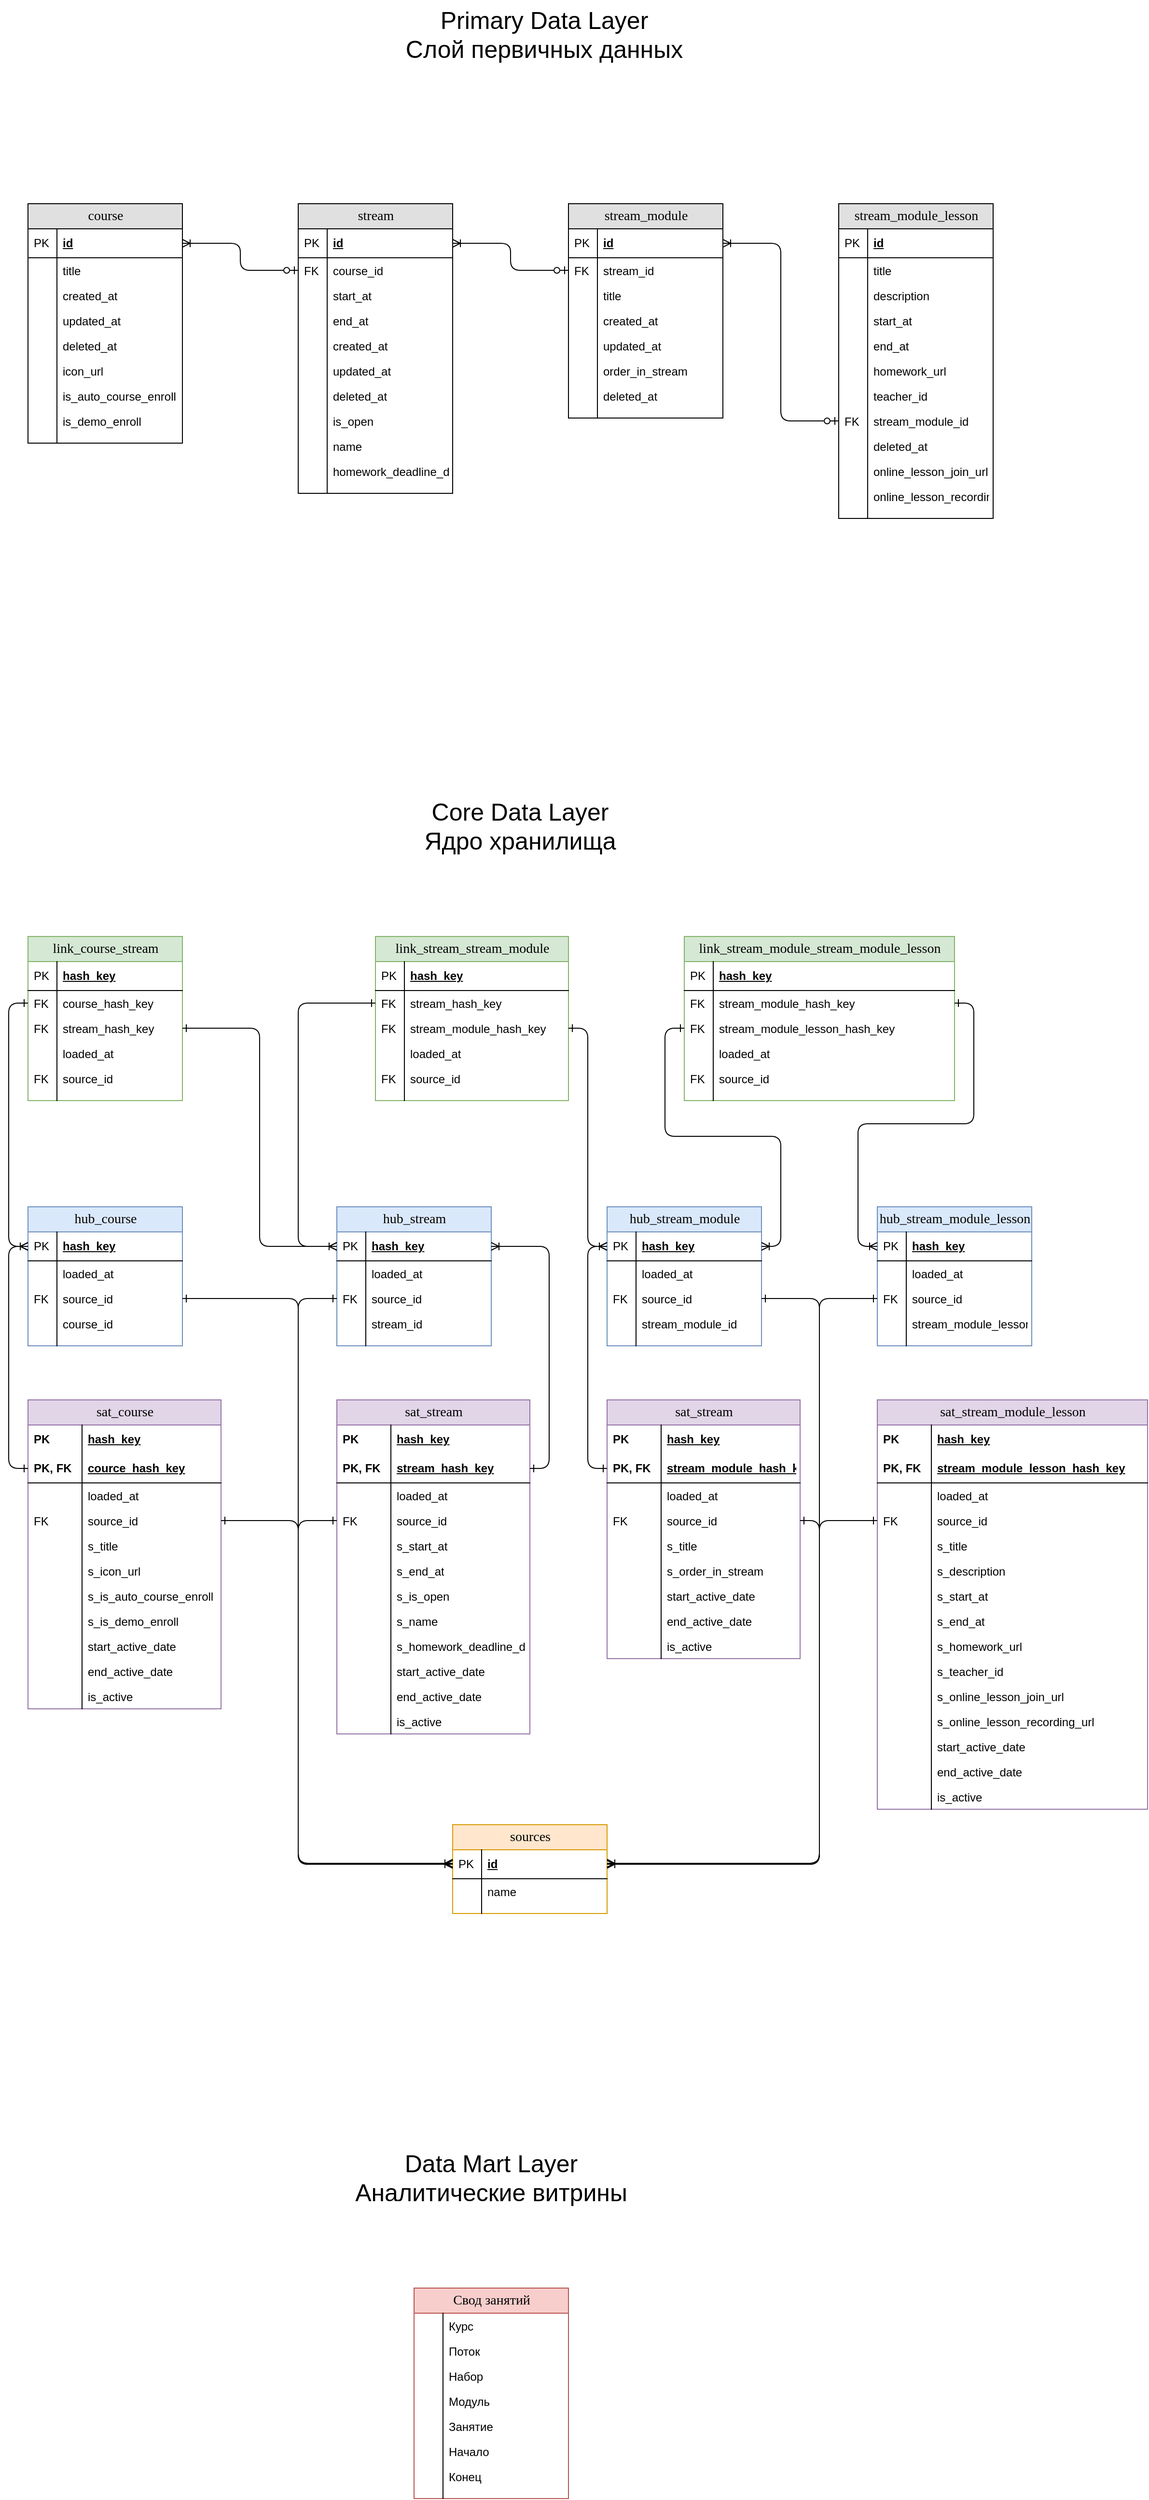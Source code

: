 <mxfile version="23.0.2" type="device">
  <diagram name="Page-1" id="e56a1550-8fbb-45ad-956c-1786394a9013">
    <mxGraphModel dx="1629" dy="963" grid="1" gridSize="10" guides="1" tooltips="1" connect="1" arrows="1" fold="1" page="1" pageScale="1" pageWidth="1100" pageHeight="850" background="none" math="0" shadow="0">
      <root>
        <mxCell id="0" />
        <mxCell id="1" parent="0" />
        <mxCell id="2e49270ec7c68f3f-8" value="course" style="swimlane;html=1;fontStyle=0;childLayout=stackLayout;horizontal=1;startSize=26;fillColor=#e0e0e0;horizontalStack=0;resizeParent=1;resizeLast=0;collapsible=1;marginBottom=0;swimlaneFillColor=#ffffff;align=center;rounded=0;shadow=0;comic=0;labelBackgroundColor=none;strokeWidth=1;fontFamily=Verdana;fontSize=14;swimlaneLine=1;" parent="1" vertex="1">
          <mxGeometry x="40" y="281" width="160" height="248" as="geometry" />
        </mxCell>
        <mxCell id="2e49270ec7c68f3f-9" value="id" style="shape=partialRectangle;top=0;left=0;right=0;bottom=1;html=1;align=left;verticalAlign=middle;fillColor=none;spacingLeft=34;spacingRight=4;whiteSpace=wrap;overflow=hidden;rotatable=0;points=[[0,0.5],[1,0.5]];portConstraint=eastwest;dropTarget=0;fontStyle=5;" parent="2e49270ec7c68f3f-8" vertex="1">
          <mxGeometry y="26" width="160" height="30" as="geometry" />
        </mxCell>
        <mxCell id="2e49270ec7c68f3f-10" value="PK" style="shape=partialRectangle;top=0;left=0;bottom=0;html=1;fillColor=none;align=left;verticalAlign=middle;spacingLeft=4;spacingRight=4;whiteSpace=wrap;overflow=hidden;rotatable=0;points=[];portConstraint=eastwest;part=1;" parent="2e49270ec7c68f3f-9" vertex="1" connectable="0">
          <mxGeometry width="30" height="30" as="geometry" />
        </mxCell>
        <mxCell id="2e49270ec7c68f3f-11" value="title" style="shape=partialRectangle;top=0;left=0;right=0;bottom=0;html=1;align=left;verticalAlign=top;fillColor=none;spacingLeft=34;spacingRight=4;whiteSpace=wrap;overflow=hidden;rotatable=0;points=[[0,0.5],[1,0.5]];portConstraint=eastwest;dropTarget=0;" parent="2e49270ec7c68f3f-8" vertex="1">
          <mxGeometry y="56" width="160" height="26" as="geometry" />
        </mxCell>
        <mxCell id="2e49270ec7c68f3f-12" value="" style="shape=partialRectangle;top=0;left=0;bottom=0;html=1;fillColor=none;align=left;verticalAlign=top;spacingLeft=4;spacingRight=4;whiteSpace=wrap;overflow=hidden;rotatable=0;points=[];portConstraint=eastwest;part=1;" parent="2e49270ec7c68f3f-11" vertex="1" connectable="0">
          <mxGeometry width="30" height="26" as="geometry" />
        </mxCell>
        <mxCell id="2e49270ec7c68f3f-13" value="created_at" style="shape=partialRectangle;top=0;left=0;right=0;bottom=0;html=1;align=left;verticalAlign=top;fillColor=none;spacingLeft=34;spacingRight=4;whiteSpace=wrap;overflow=hidden;rotatable=0;points=[[0,0.5],[1,0.5]];portConstraint=eastwest;dropTarget=0;" parent="2e49270ec7c68f3f-8" vertex="1">
          <mxGeometry y="82" width="160" height="26" as="geometry" />
        </mxCell>
        <mxCell id="2e49270ec7c68f3f-14" value="" style="shape=partialRectangle;top=0;left=0;bottom=0;html=1;fillColor=none;align=left;verticalAlign=top;spacingLeft=4;spacingRight=4;whiteSpace=wrap;overflow=hidden;rotatable=0;points=[];portConstraint=eastwest;part=1;" parent="2e49270ec7c68f3f-13" vertex="1" connectable="0">
          <mxGeometry width="30" height="26" as="geometry" />
        </mxCell>
        <mxCell id="2e49270ec7c68f3f-15" value="updated_at" style="shape=partialRectangle;top=0;left=0;right=0;bottom=0;html=1;align=left;verticalAlign=top;fillColor=none;spacingLeft=34;spacingRight=4;whiteSpace=wrap;overflow=hidden;rotatable=0;points=[[0,0.5],[1,0.5]];portConstraint=eastwest;dropTarget=0;" parent="2e49270ec7c68f3f-8" vertex="1">
          <mxGeometry y="108" width="160" height="26" as="geometry" />
        </mxCell>
        <mxCell id="2e49270ec7c68f3f-16" value="" style="shape=partialRectangle;top=0;left=0;bottom=0;html=1;fillColor=none;align=left;verticalAlign=top;spacingLeft=4;spacingRight=4;whiteSpace=wrap;overflow=hidden;rotatable=0;points=[];portConstraint=eastwest;part=1;" parent="2e49270ec7c68f3f-15" vertex="1" connectable="0">
          <mxGeometry width="30" height="26" as="geometry" />
        </mxCell>
        <mxCell id="qzyWJ5nviEp6TIoiTBlW-1" value="deleted_at" style="shape=partialRectangle;top=0;left=0;right=0;bottom=0;html=1;align=left;verticalAlign=top;fillColor=none;spacingLeft=34;spacingRight=4;whiteSpace=wrap;overflow=hidden;rotatable=0;points=[[0,0.5],[1,0.5]];portConstraint=eastwest;dropTarget=0;" parent="2e49270ec7c68f3f-8" vertex="1">
          <mxGeometry y="134" width="160" height="26" as="geometry" />
        </mxCell>
        <mxCell id="qzyWJ5nviEp6TIoiTBlW-2" value="" style="shape=partialRectangle;top=0;left=0;bottom=0;html=1;fillColor=none;align=left;verticalAlign=top;spacingLeft=4;spacingRight=4;whiteSpace=wrap;overflow=hidden;rotatable=0;points=[];portConstraint=eastwest;part=1;" parent="qzyWJ5nviEp6TIoiTBlW-1" vertex="1" connectable="0">
          <mxGeometry width="30" height="26" as="geometry" />
        </mxCell>
        <mxCell id="qzyWJ5nviEp6TIoiTBlW-3" value="icon_url" style="shape=partialRectangle;top=0;left=0;right=0;bottom=0;html=1;align=left;verticalAlign=top;fillColor=none;spacingLeft=34;spacingRight=4;whiteSpace=wrap;overflow=hidden;rotatable=0;points=[[0,0.5],[1,0.5]];portConstraint=eastwest;dropTarget=0;" parent="2e49270ec7c68f3f-8" vertex="1">
          <mxGeometry y="160" width="160" height="26" as="geometry" />
        </mxCell>
        <mxCell id="qzyWJ5nviEp6TIoiTBlW-4" value="" style="shape=partialRectangle;top=0;left=0;bottom=0;html=1;fillColor=none;align=left;verticalAlign=top;spacingLeft=4;spacingRight=4;whiteSpace=wrap;overflow=hidden;rotatable=0;points=[];portConstraint=eastwest;part=1;" parent="qzyWJ5nviEp6TIoiTBlW-3" vertex="1" connectable="0">
          <mxGeometry width="30" height="26" as="geometry" />
        </mxCell>
        <mxCell id="qzyWJ5nviEp6TIoiTBlW-5" value="is_auto_course_enroll" style="shape=partialRectangle;top=0;left=0;right=0;bottom=0;html=1;align=left;verticalAlign=top;fillColor=none;spacingLeft=34;spacingRight=4;whiteSpace=wrap;overflow=hidden;rotatable=0;points=[[0,0.5],[1,0.5]];portConstraint=eastwest;dropTarget=0;" parent="2e49270ec7c68f3f-8" vertex="1">
          <mxGeometry y="186" width="160" height="26" as="geometry" />
        </mxCell>
        <mxCell id="qzyWJ5nviEp6TIoiTBlW-6" value="" style="shape=partialRectangle;top=0;left=0;bottom=0;html=1;fillColor=none;align=left;verticalAlign=top;spacingLeft=4;spacingRight=4;whiteSpace=wrap;overflow=hidden;rotatable=0;points=[];portConstraint=eastwest;part=1;" parent="qzyWJ5nviEp6TIoiTBlW-5" vertex="1" connectable="0">
          <mxGeometry width="30" height="26" as="geometry" />
        </mxCell>
        <mxCell id="qzyWJ5nviEp6TIoiTBlW-7" value="is_demo_enroll" style="shape=partialRectangle;top=0;left=0;right=0;bottom=0;html=1;align=left;verticalAlign=top;fillColor=none;spacingLeft=34;spacingRight=4;whiteSpace=wrap;overflow=hidden;rotatable=0;points=[[0,0.5],[1,0.5]];portConstraint=eastwest;dropTarget=0;" parent="2e49270ec7c68f3f-8" vertex="1">
          <mxGeometry y="212" width="160" height="26" as="geometry" />
        </mxCell>
        <mxCell id="qzyWJ5nviEp6TIoiTBlW-8" value="" style="shape=partialRectangle;top=0;left=0;bottom=0;html=1;fillColor=none;align=left;verticalAlign=top;spacingLeft=4;spacingRight=4;whiteSpace=wrap;overflow=hidden;rotatable=0;points=[];portConstraint=eastwest;part=1;" parent="qzyWJ5nviEp6TIoiTBlW-7" vertex="1" connectable="0">
          <mxGeometry width="30" height="26" as="geometry" />
        </mxCell>
        <mxCell id="2e49270ec7c68f3f-17" value="" style="shape=partialRectangle;top=0;left=0;right=0;bottom=0;html=1;align=left;verticalAlign=top;fillColor=none;spacingLeft=34;spacingRight=4;whiteSpace=wrap;overflow=hidden;rotatable=0;points=[[0,0.5],[1,0.5]];portConstraint=eastwest;dropTarget=0;" parent="2e49270ec7c68f3f-8" vertex="1">
          <mxGeometry y="238" width="160" height="10" as="geometry" />
        </mxCell>
        <mxCell id="2e49270ec7c68f3f-18" value="" style="shape=partialRectangle;top=0;left=0;bottom=0;html=1;fillColor=none;align=left;verticalAlign=top;spacingLeft=4;spacingRight=4;whiteSpace=wrap;overflow=hidden;rotatable=0;points=[];portConstraint=eastwest;part=1;" parent="2e49270ec7c68f3f-17" vertex="1" connectable="0">
          <mxGeometry width="30" height="10" as="geometry" />
        </mxCell>
        <mxCell id="qzyWJ5nviEp6TIoiTBlW-9" value="stream" style="swimlane;html=1;fontStyle=0;childLayout=stackLayout;horizontal=1;startSize=26;fillColor=#e0e0e0;horizontalStack=0;resizeParent=1;resizeLast=0;collapsible=1;marginBottom=0;swimlaneFillColor=#ffffff;align=center;rounded=0;shadow=0;comic=0;labelBackgroundColor=none;strokeWidth=1;fontFamily=Verdana;fontSize=14;swimlaneLine=1;" parent="1" vertex="1">
          <mxGeometry x="320" y="281" width="160" height="300" as="geometry" />
        </mxCell>
        <mxCell id="qzyWJ5nviEp6TIoiTBlW-10" value="id" style="shape=partialRectangle;top=0;left=0;right=0;bottom=1;html=1;align=left;verticalAlign=middle;fillColor=none;spacingLeft=34;spacingRight=4;whiteSpace=wrap;overflow=hidden;rotatable=0;points=[[0,0.5],[1,0.5]];portConstraint=eastwest;dropTarget=0;fontStyle=5;" parent="qzyWJ5nviEp6TIoiTBlW-9" vertex="1">
          <mxGeometry y="26" width="160" height="30" as="geometry" />
        </mxCell>
        <mxCell id="qzyWJ5nviEp6TIoiTBlW-11" value="PK" style="shape=partialRectangle;top=0;left=0;bottom=0;html=1;fillColor=none;align=left;verticalAlign=middle;spacingLeft=4;spacingRight=4;whiteSpace=wrap;overflow=hidden;rotatable=0;points=[];portConstraint=eastwest;part=1;" parent="qzyWJ5nviEp6TIoiTBlW-10" vertex="1" connectable="0">
          <mxGeometry width="30" height="30" as="geometry" />
        </mxCell>
        <mxCell id="qzyWJ5nviEp6TIoiTBlW-12" value="course_id" style="shape=partialRectangle;top=0;left=0;right=0;bottom=0;html=1;align=left;verticalAlign=top;fillColor=none;spacingLeft=34;spacingRight=4;whiteSpace=wrap;overflow=hidden;rotatable=0;points=[[0,0.5],[1,0.5]];portConstraint=eastwest;dropTarget=0;" parent="qzyWJ5nviEp6TIoiTBlW-9" vertex="1">
          <mxGeometry y="56" width="160" height="26" as="geometry" />
        </mxCell>
        <mxCell id="qzyWJ5nviEp6TIoiTBlW-13" value="FK" style="shape=partialRectangle;top=0;left=0;bottom=0;html=1;fillColor=none;align=left;verticalAlign=top;spacingLeft=4;spacingRight=4;whiteSpace=wrap;overflow=hidden;rotatable=0;points=[];portConstraint=eastwest;part=1;" parent="qzyWJ5nviEp6TIoiTBlW-12" vertex="1" connectable="0">
          <mxGeometry width="30" height="26" as="geometry" />
        </mxCell>
        <mxCell id="qzyWJ5nviEp6TIoiTBlW-24" value="start_at" style="shape=partialRectangle;top=0;left=0;right=0;bottom=0;html=1;align=left;verticalAlign=top;fillColor=none;spacingLeft=34;spacingRight=4;whiteSpace=wrap;overflow=hidden;rotatable=0;points=[[0,0.5],[1,0.5]];portConstraint=eastwest;dropTarget=0;" parent="qzyWJ5nviEp6TIoiTBlW-9" vertex="1">
          <mxGeometry y="82" width="160" height="26" as="geometry" />
        </mxCell>
        <mxCell id="qzyWJ5nviEp6TIoiTBlW-25" value="" style="shape=partialRectangle;top=0;left=0;bottom=0;html=1;fillColor=none;align=left;verticalAlign=top;spacingLeft=4;spacingRight=4;whiteSpace=wrap;overflow=hidden;rotatable=0;points=[];portConstraint=eastwest;part=1;" parent="qzyWJ5nviEp6TIoiTBlW-24" vertex="1" connectable="0">
          <mxGeometry width="30" height="26" as="geometry" />
        </mxCell>
        <mxCell id="qzyWJ5nviEp6TIoiTBlW-28" value="end_at" style="shape=partialRectangle;top=0;left=0;right=0;bottom=0;html=1;align=left;verticalAlign=top;fillColor=none;spacingLeft=34;spacingRight=4;whiteSpace=wrap;overflow=hidden;rotatable=0;points=[[0,0.5],[1,0.5]];portConstraint=eastwest;dropTarget=0;" parent="qzyWJ5nviEp6TIoiTBlW-9" vertex="1">
          <mxGeometry y="108" width="160" height="26" as="geometry" />
        </mxCell>
        <mxCell id="qzyWJ5nviEp6TIoiTBlW-29" value="" style="shape=partialRectangle;top=0;left=0;bottom=0;html=1;fillColor=none;align=left;verticalAlign=top;spacingLeft=4;spacingRight=4;whiteSpace=wrap;overflow=hidden;rotatable=0;points=[];portConstraint=eastwest;part=1;" parent="qzyWJ5nviEp6TIoiTBlW-28" vertex="1" connectable="0">
          <mxGeometry width="30" height="26" as="geometry" />
        </mxCell>
        <mxCell id="qzyWJ5nviEp6TIoiTBlW-30" value="created_at" style="shape=partialRectangle;top=0;left=0;right=0;bottom=0;html=1;align=left;verticalAlign=top;fillColor=none;spacingLeft=34;spacingRight=4;whiteSpace=wrap;overflow=hidden;rotatable=0;points=[[0,0.5],[1,0.5]];portConstraint=eastwest;dropTarget=0;" parent="qzyWJ5nviEp6TIoiTBlW-9" vertex="1">
          <mxGeometry y="134" width="160" height="26" as="geometry" />
        </mxCell>
        <mxCell id="qzyWJ5nviEp6TIoiTBlW-31" value="" style="shape=partialRectangle;top=0;left=0;bottom=0;html=1;fillColor=none;align=left;verticalAlign=top;spacingLeft=4;spacingRight=4;whiteSpace=wrap;overflow=hidden;rotatable=0;points=[];portConstraint=eastwest;part=1;" parent="qzyWJ5nviEp6TIoiTBlW-30" vertex="1" connectable="0">
          <mxGeometry width="30" height="26" as="geometry" />
        </mxCell>
        <mxCell id="qzyWJ5nviEp6TIoiTBlW-32" value="updated_at" style="shape=partialRectangle;top=0;left=0;right=0;bottom=0;html=1;align=left;verticalAlign=top;fillColor=none;spacingLeft=34;spacingRight=4;whiteSpace=wrap;overflow=hidden;rotatable=0;points=[[0,0.5],[1,0.5]];portConstraint=eastwest;dropTarget=0;" parent="qzyWJ5nviEp6TIoiTBlW-9" vertex="1">
          <mxGeometry y="160" width="160" height="26" as="geometry" />
        </mxCell>
        <mxCell id="qzyWJ5nviEp6TIoiTBlW-33" value="" style="shape=partialRectangle;top=0;left=0;bottom=0;html=1;fillColor=none;align=left;verticalAlign=top;spacingLeft=4;spacingRight=4;whiteSpace=wrap;overflow=hidden;rotatable=0;points=[];portConstraint=eastwest;part=1;" parent="qzyWJ5nviEp6TIoiTBlW-32" vertex="1" connectable="0">
          <mxGeometry width="30" height="26" as="geometry" />
        </mxCell>
        <mxCell id="qzyWJ5nviEp6TIoiTBlW-34" value="deleted_at" style="shape=partialRectangle;top=0;left=0;right=0;bottom=0;html=1;align=left;verticalAlign=top;fillColor=none;spacingLeft=34;spacingRight=4;whiteSpace=wrap;overflow=hidden;rotatable=0;points=[[0,0.5],[1,0.5]];portConstraint=eastwest;dropTarget=0;" parent="qzyWJ5nviEp6TIoiTBlW-9" vertex="1">
          <mxGeometry y="186" width="160" height="26" as="geometry" />
        </mxCell>
        <mxCell id="qzyWJ5nviEp6TIoiTBlW-35" value="" style="shape=partialRectangle;top=0;left=0;bottom=0;html=1;fillColor=none;align=left;verticalAlign=top;spacingLeft=4;spacingRight=4;whiteSpace=wrap;overflow=hidden;rotatable=0;points=[];portConstraint=eastwest;part=1;" parent="qzyWJ5nviEp6TIoiTBlW-34" vertex="1" connectable="0">
          <mxGeometry width="30" height="26" as="geometry" />
        </mxCell>
        <mxCell id="qzyWJ5nviEp6TIoiTBlW-36" value="is_open" style="shape=partialRectangle;top=0;left=0;right=0;bottom=0;html=1;align=left;verticalAlign=top;fillColor=none;spacingLeft=34;spacingRight=4;whiteSpace=wrap;overflow=hidden;rotatable=0;points=[[0,0.5],[1,0.5]];portConstraint=eastwest;dropTarget=0;" parent="qzyWJ5nviEp6TIoiTBlW-9" vertex="1">
          <mxGeometry y="212" width="160" height="26" as="geometry" />
        </mxCell>
        <mxCell id="qzyWJ5nviEp6TIoiTBlW-37" value="" style="shape=partialRectangle;top=0;left=0;bottom=0;html=1;fillColor=none;align=left;verticalAlign=top;spacingLeft=4;spacingRight=4;whiteSpace=wrap;overflow=hidden;rotatable=0;points=[];portConstraint=eastwest;part=1;" parent="qzyWJ5nviEp6TIoiTBlW-36" vertex="1" connectable="0">
          <mxGeometry width="30" height="26" as="geometry" />
        </mxCell>
        <mxCell id="qzyWJ5nviEp6TIoiTBlW-38" value="name" style="shape=partialRectangle;top=0;left=0;right=0;bottom=0;html=1;align=left;verticalAlign=top;fillColor=none;spacingLeft=34;spacingRight=4;whiteSpace=wrap;overflow=hidden;rotatable=0;points=[[0,0.5],[1,0.5]];portConstraint=eastwest;dropTarget=0;" parent="qzyWJ5nviEp6TIoiTBlW-9" vertex="1">
          <mxGeometry y="238" width="160" height="26" as="geometry" />
        </mxCell>
        <mxCell id="qzyWJ5nviEp6TIoiTBlW-39" value="" style="shape=partialRectangle;top=0;left=0;bottom=0;html=1;fillColor=none;align=left;verticalAlign=top;spacingLeft=4;spacingRight=4;whiteSpace=wrap;overflow=hidden;rotatable=0;points=[];portConstraint=eastwest;part=1;" parent="qzyWJ5nviEp6TIoiTBlW-38" vertex="1" connectable="0">
          <mxGeometry width="30" height="26" as="geometry" />
        </mxCell>
        <mxCell id="qzyWJ5nviEp6TIoiTBlW-40" value="homework_deadline_days" style="shape=partialRectangle;top=0;left=0;right=0;bottom=0;html=1;align=left;verticalAlign=top;fillColor=none;spacingLeft=34;spacingRight=4;whiteSpace=wrap;overflow=hidden;rotatable=0;points=[[0,0.5],[1,0.5]];portConstraint=eastwest;dropTarget=0;" parent="qzyWJ5nviEp6TIoiTBlW-9" vertex="1">
          <mxGeometry y="264" width="160" height="26" as="geometry" />
        </mxCell>
        <mxCell id="qzyWJ5nviEp6TIoiTBlW-41" value="" style="shape=partialRectangle;top=0;left=0;bottom=0;html=1;fillColor=none;align=left;verticalAlign=top;spacingLeft=4;spacingRight=4;whiteSpace=wrap;overflow=hidden;rotatable=0;points=[];portConstraint=eastwest;part=1;" parent="qzyWJ5nviEp6TIoiTBlW-40" vertex="1" connectable="0">
          <mxGeometry width="30" height="26" as="geometry" />
        </mxCell>
        <mxCell id="qzyWJ5nviEp6TIoiTBlW-26" value="" style="shape=partialRectangle;top=0;left=0;right=0;bottom=0;html=1;align=left;verticalAlign=top;fillColor=none;spacingLeft=34;spacingRight=4;whiteSpace=wrap;overflow=hidden;rotatable=0;points=[[0,0.5],[1,0.5]];portConstraint=eastwest;dropTarget=0;" parent="qzyWJ5nviEp6TIoiTBlW-9" vertex="1">
          <mxGeometry y="290" width="160" height="10" as="geometry" />
        </mxCell>
        <mxCell id="qzyWJ5nviEp6TIoiTBlW-27" value="" style="shape=partialRectangle;top=0;left=0;bottom=0;html=1;fillColor=none;align=left;verticalAlign=top;spacingLeft=4;spacingRight=4;whiteSpace=wrap;overflow=hidden;rotatable=0;points=[];portConstraint=eastwest;part=1;" parent="qzyWJ5nviEp6TIoiTBlW-26" vertex="1" connectable="0">
          <mxGeometry width="30" height="10" as="geometry" />
        </mxCell>
        <mxCell id="qzyWJ5nviEp6TIoiTBlW-42" value="stream_module" style="swimlane;html=1;fontStyle=0;childLayout=stackLayout;horizontal=1;startSize=26;fillColor=#e0e0e0;horizontalStack=0;resizeParent=1;resizeLast=0;collapsible=1;marginBottom=0;swimlaneFillColor=#ffffff;align=center;rounded=0;shadow=0;comic=0;labelBackgroundColor=none;strokeWidth=1;fontFamily=Verdana;fontSize=14;swimlaneLine=1;" parent="1" vertex="1">
          <mxGeometry x="600" y="281" width="160" height="222" as="geometry" />
        </mxCell>
        <mxCell id="qzyWJ5nviEp6TIoiTBlW-43" value="id" style="shape=partialRectangle;top=0;left=0;right=0;bottom=1;html=1;align=left;verticalAlign=middle;fillColor=none;spacingLeft=34;spacingRight=4;whiteSpace=wrap;overflow=hidden;rotatable=0;points=[[0,0.5],[1,0.5]];portConstraint=eastwest;dropTarget=0;fontStyle=5;" parent="qzyWJ5nviEp6TIoiTBlW-42" vertex="1">
          <mxGeometry y="26" width="160" height="30" as="geometry" />
        </mxCell>
        <mxCell id="qzyWJ5nviEp6TIoiTBlW-44" value="PK" style="shape=partialRectangle;top=0;left=0;bottom=0;html=1;fillColor=none;align=left;verticalAlign=middle;spacingLeft=4;spacingRight=4;whiteSpace=wrap;overflow=hidden;rotatable=0;points=[];portConstraint=eastwest;part=1;" parent="qzyWJ5nviEp6TIoiTBlW-43" vertex="1" connectable="0">
          <mxGeometry width="30" height="30" as="geometry" />
        </mxCell>
        <mxCell id="qzyWJ5nviEp6TIoiTBlW-45" value="stream_id" style="shape=partialRectangle;top=0;left=0;right=0;bottom=0;html=1;align=left;verticalAlign=top;fillColor=none;spacingLeft=34;spacingRight=4;whiteSpace=wrap;overflow=hidden;rotatable=0;points=[[0,0.5],[1,0.5]];portConstraint=eastwest;dropTarget=0;" parent="qzyWJ5nviEp6TIoiTBlW-42" vertex="1">
          <mxGeometry y="56" width="160" height="26" as="geometry" />
        </mxCell>
        <mxCell id="qzyWJ5nviEp6TIoiTBlW-46" value="FK" style="shape=partialRectangle;top=0;left=0;bottom=0;html=1;fillColor=none;align=left;verticalAlign=top;spacingLeft=4;spacingRight=4;whiteSpace=wrap;overflow=hidden;rotatable=0;points=[];portConstraint=eastwest;part=1;" parent="qzyWJ5nviEp6TIoiTBlW-45" vertex="1" connectable="0">
          <mxGeometry width="30" height="26" as="geometry" />
        </mxCell>
        <mxCell id="qzyWJ5nviEp6TIoiTBlW-47" value="title" style="shape=partialRectangle;top=0;left=0;right=0;bottom=0;html=1;align=left;verticalAlign=top;fillColor=none;spacingLeft=34;spacingRight=4;whiteSpace=wrap;overflow=hidden;rotatable=0;points=[[0,0.5],[1,0.5]];portConstraint=eastwest;dropTarget=0;" parent="qzyWJ5nviEp6TIoiTBlW-42" vertex="1">
          <mxGeometry y="82" width="160" height="26" as="geometry" />
        </mxCell>
        <mxCell id="qzyWJ5nviEp6TIoiTBlW-48" value="" style="shape=partialRectangle;top=0;left=0;bottom=0;html=1;fillColor=none;align=left;verticalAlign=top;spacingLeft=4;spacingRight=4;whiteSpace=wrap;overflow=hidden;rotatable=0;points=[];portConstraint=eastwest;part=1;" parent="qzyWJ5nviEp6TIoiTBlW-47" vertex="1" connectable="0">
          <mxGeometry width="30" height="26" as="geometry" />
        </mxCell>
        <mxCell id="qzyWJ5nviEp6TIoiTBlW-65" value="created_at" style="shape=partialRectangle;top=0;left=0;right=0;bottom=0;html=1;align=left;verticalAlign=top;fillColor=none;spacingLeft=34;spacingRight=4;whiteSpace=wrap;overflow=hidden;rotatable=0;points=[[0,0.5],[1,0.5]];portConstraint=eastwest;dropTarget=0;" parent="qzyWJ5nviEp6TIoiTBlW-42" vertex="1">
          <mxGeometry y="108" width="160" height="26" as="geometry" />
        </mxCell>
        <mxCell id="qzyWJ5nviEp6TIoiTBlW-66" value="" style="shape=partialRectangle;top=0;left=0;bottom=0;html=1;fillColor=none;align=left;verticalAlign=top;spacingLeft=4;spacingRight=4;whiteSpace=wrap;overflow=hidden;rotatable=0;points=[];portConstraint=eastwest;part=1;" parent="qzyWJ5nviEp6TIoiTBlW-65" vertex="1" connectable="0">
          <mxGeometry width="30" height="26" as="geometry" />
        </mxCell>
        <mxCell id="qzyWJ5nviEp6TIoiTBlW-67" value="updated_at" style="shape=partialRectangle;top=0;left=0;right=0;bottom=0;html=1;align=left;verticalAlign=top;fillColor=none;spacingLeft=34;spacingRight=4;whiteSpace=wrap;overflow=hidden;rotatable=0;points=[[0,0.5],[1,0.5]];portConstraint=eastwest;dropTarget=0;" parent="qzyWJ5nviEp6TIoiTBlW-42" vertex="1">
          <mxGeometry y="134" width="160" height="26" as="geometry" />
        </mxCell>
        <mxCell id="qzyWJ5nviEp6TIoiTBlW-68" value="" style="shape=partialRectangle;top=0;left=0;bottom=0;html=1;fillColor=none;align=left;verticalAlign=top;spacingLeft=4;spacingRight=4;whiteSpace=wrap;overflow=hidden;rotatable=0;points=[];portConstraint=eastwest;part=1;" parent="qzyWJ5nviEp6TIoiTBlW-67" vertex="1" connectable="0">
          <mxGeometry width="30" height="26" as="geometry" />
        </mxCell>
        <mxCell id="qzyWJ5nviEp6TIoiTBlW-69" value="order_in_stream" style="shape=partialRectangle;top=0;left=0;right=0;bottom=0;html=1;align=left;verticalAlign=top;fillColor=none;spacingLeft=34;spacingRight=4;whiteSpace=wrap;overflow=hidden;rotatable=0;points=[[0,0.5],[1,0.5]];portConstraint=eastwest;dropTarget=0;" parent="qzyWJ5nviEp6TIoiTBlW-42" vertex="1">
          <mxGeometry y="160" width="160" height="26" as="geometry" />
        </mxCell>
        <mxCell id="qzyWJ5nviEp6TIoiTBlW-70" value="" style="shape=partialRectangle;top=0;left=0;bottom=0;html=1;fillColor=none;align=left;verticalAlign=top;spacingLeft=4;spacingRight=4;whiteSpace=wrap;overflow=hidden;rotatable=0;points=[];portConstraint=eastwest;part=1;" parent="qzyWJ5nviEp6TIoiTBlW-69" vertex="1" connectable="0">
          <mxGeometry width="30" height="26" as="geometry" />
        </mxCell>
        <mxCell id="qzyWJ5nviEp6TIoiTBlW-71" value="deleted_at" style="shape=partialRectangle;top=0;left=0;right=0;bottom=0;html=1;align=left;verticalAlign=top;fillColor=none;spacingLeft=34;spacingRight=4;whiteSpace=wrap;overflow=hidden;rotatable=0;points=[[0,0.5],[1,0.5]];portConstraint=eastwest;dropTarget=0;" parent="qzyWJ5nviEp6TIoiTBlW-42" vertex="1">
          <mxGeometry y="186" width="160" height="26" as="geometry" />
        </mxCell>
        <mxCell id="qzyWJ5nviEp6TIoiTBlW-72" value="" style="shape=partialRectangle;top=0;left=0;bottom=0;html=1;fillColor=none;align=left;verticalAlign=top;spacingLeft=4;spacingRight=4;whiteSpace=wrap;overflow=hidden;rotatable=0;points=[];portConstraint=eastwest;part=1;" parent="qzyWJ5nviEp6TIoiTBlW-71" vertex="1" connectable="0">
          <mxGeometry width="30" height="26" as="geometry" />
        </mxCell>
        <mxCell id="qzyWJ5nviEp6TIoiTBlW-63" value="" style="shape=partialRectangle;top=0;left=0;right=0;bottom=0;html=1;align=left;verticalAlign=top;fillColor=none;spacingLeft=34;spacingRight=4;whiteSpace=wrap;overflow=hidden;rotatable=0;points=[[0,0.5],[1,0.5]];portConstraint=eastwest;dropTarget=0;" parent="qzyWJ5nviEp6TIoiTBlW-42" vertex="1">
          <mxGeometry y="212" width="160" height="10" as="geometry" />
        </mxCell>
        <mxCell id="qzyWJ5nviEp6TIoiTBlW-64" value="" style="shape=partialRectangle;top=0;left=0;bottom=0;html=1;fillColor=none;align=left;verticalAlign=top;spacingLeft=4;spacingRight=4;whiteSpace=wrap;overflow=hidden;rotatable=0;points=[];portConstraint=eastwest;part=1;" parent="qzyWJ5nviEp6TIoiTBlW-63" vertex="1" connectable="0">
          <mxGeometry width="30" height="10" as="geometry" />
        </mxCell>
        <mxCell id="qzyWJ5nviEp6TIoiTBlW-73" value="stream_module_lesson" style="swimlane;html=1;fontStyle=0;childLayout=stackLayout;horizontal=1;startSize=26;fillColor=#e0e0e0;horizontalStack=0;resizeParent=1;resizeLast=0;collapsible=1;marginBottom=0;swimlaneFillColor=#ffffff;align=center;rounded=0;shadow=0;comic=0;labelBackgroundColor=none;strokeWidth=1;fontFamily=Verdana;fontSize=14;swimlaneLine=1;" parent="1" vertex="1">
          <mxGeometry x="880" y="281" width="160" height="326" as="geometry" />
        </mxCell>
        <mxCell id="qzyWJ5nviEp6TIoiTBlW-74" value="id" style="shape=partialRectangle;top=0;left=0;right=0;bottom=1;html=1;align=left;verticalAlign=middle;fillColor=none;spacingLeft=34;spacingRight=4;whiteSpace=wrap;overflow=hidden;rotatable=0;points=[[0,0.5],[1,0.5]];portConstraint=eastwest;dropTarget=0;fontStyle=5;" parent="qzyWJ5nviEp6TIoiTBlW-73" vertex="1">
          <mxGeometry y="26" width="160" height="30" as="geometry" />
        </mxCell>
        <mxCell id="qzyWJ5nviEp6TIoiTBlW-75" value="PK" style="shape=partialRectangle;top=0;left=0;bottom=0;html=1;fillColor=none;align=left;verticalAlign=middle;spacingLeft=4;spacingRight=4;whiteSpace=wrap;overflow=hidden;rotatable=0;points=[];portConstraint=eastwest;part=1;" parent="qzyWJ5nviEp6TIoiTBlW-74" vertex="1" connectable="0">
          <mxGeometry width="30" height="30" as="geometry" />
        </mxCell>
        <mxCell id="qzyWJ5nviEp6TIoiTBlW-78" value="title" style="shape=partialRectangle;top=0;left=0;right=0;bottom=0;html=1;align=left;verticalAlign=top;fillColor=none;spacingLeft=34;spacingRight=4;whiteSpace=wrap;overflow=hidden;rotatable=0;points=[[0,0.5],[1,0.5]];portConstraint=eastwest;dropTarget=0;" parent="qzyWJ5nviEp6TIoiTBlW-73" vertex="1">
          <mxGeometry y="56" width="160" height="26" as="geometry" />
        </mxCell>
        <mxCell id="qzyWJ5nviEp6TIoiTBlW-79" value="" style="shape=partialRectangle;top=0;left=0;bottom=0;html=1;fillColor=none;align=left;verticalAlign=top;spacingLeft=4;spacingRight=4;whiteSpace=wrap;overflow=hidden;rotatable=0;points=[];portConstraint=eastwest;part=1;" parent="qzyWJ5nviEp6TIoiTBlW-78" vertex="1" connectable="0">
          <mxGeometry width="30" height="26" as="geometry" />
        </mxCell>
        <mxCell id="qzyWJ5nviEp6TIoiTBlW-90" value="description" style="shape=partialRectangle;top=0;left=0;right=0;bottom=0;html=1;align=left;verticalAlign=top;fillColor=none;spacingLeft=34;spacingRight=4;whiteSpace=wrap;overflow=hidden;rotatable=0;points=[[0,0.5],[1,0.5]];portConstraint=eastwest;dropTarget=0;" parent="qzyWJ5nviEp6TIoiTBlW-73" vertex="1">
          <mxGeometry y="82" width="160" height="26" as="geometry" />
        </mxCell>
        <mxCell id="qzyWJ5nviEp6TIoiTBlW-91" value="" style="shape=partialRectangle;top=0;left=0;bottom=0;html=1;fillColor=none;align=left;verticalAlign=top;spacingLeft=4;spacingRight=4;whiteSpace=wrap;overflow=hidden;rotatable=0;points=[];portConstraint=eastwest;part=1;" parent="qzyWJ5nviEp6TIoiTBlW-90" vertex="1" connectable="0">
          <mxGeometry width="30" height="26" as="geometry" />
        </mxCell>
        <mxCell id="qzyWJ5nviEp6TIoiTBlW-92" value="start_at" style="shape=partialRectangle;top=0;left=0;right=0;bottom=0;html=1;align=left;verticalAlign=top;fillColor=none;spacingLeft=34;spacingRight=4;whiteSpace=wrap;overflow=hidden;rotatable=0;points=[[0,0.5],[1,0.5]];portConstraint=eastwest;dropTarget=0;" parent="qzyWJ5nviEp6TIoiTBlW-73" vertex="1">
          <mxGeometry y="108" width="160" height="26" as="geometry" />
        </mxCell>
        <mxCell id="qzyWJ5nviEp6TIoiTBlW-93" value="" style="shape=partialRectangle;top=0;left=0;bottom=0;html=1;fillColor=none;align=left;verticalAlign=top;spacingLeft=4;spacingRight=4;whiteSpace=wrap;overflow=hidden;rotatable=0;points=[];portConstraint=eastwest;part=1;" parent="qzyWJ5nviEp6TIoiTBlW-92" vertex="1" connectable="0">
          <mxGeometry width="30" height="26" as="geometry" />
        </mxCell>
        <mxCell id="qzyWJ5nviEp6TIoiTBlW-94" value="end_at" style="shape=partialRectangle;top=0;left=0;right=0;bottom=0;html=1;align=left;verticalAlign=top;fillColor=none;spacingLeft=34;spacingRight=4;whiteSpace=wrap;overflow=hidden;rotatable=0;points=[[0,0.5],[1,0.5]];portConstraint=eastwest;dropTarget=0;" parent="qzyWJ5nviEp6TIoiTBlW-73" vertex="1">
          <mxGeometry y="134" width="160" height="26" as="geometry" />
        </mxCell>
        <mxCell id="qzyWJ5nviEp6TIoiTBlW-95" value="" style="shape=partialRectangle;top=0;left=0;bottom=0;html=1;fillColor=none;align=left;verticalAlign=top;spacingLeft=4;spacingRight=4;whiteSpace=wrap;overflow=hidden;rotatable=0;points=[];portConstraint=eastwest;part=1;" parent="qzyWJ5nviEp6TIoiTBlW-94" vertex="1" connectable="0">
          <mxGeometry width="30" height="26" as="geometry" />
        </mxCell>
        <mxCell id="qzyWJ5nviEp6TIoiTBlW-96" value="homework_url" style="shape=partialRectangle;top=0;left=0;right=0;bottom=0;html=1;align=left;verticalAlign=top;fillColor=none;spacingLeft=34;spacingRight=4;whiteSpace=wrap;overflow=hidden;rotatable=0;points=[[0,0.5],[1,0.5]];portConstraint=eastwest;dropTarget=0;" parent="qzyWJ5nviEp6TIoiTBlW-73" vertex="1">
          <mxGeometry y="160" width="160" height="26" as="geometry" />
        </mxCell>
        <mxCell id="qzyWJ5nviEp6TIoiTBlW-97" value="" style="shape=partialRectangle;top=0;left=0;bottom=0;html=1;fillColor=none;align=left;verticalAlign=top;spacingLeft=4;spacingRight=4;whiteSpace=wrap;overflow=hidden;rotatable=0;points=[];portConstraint=eastwest;part=1;" parent="qzyWJ5nviEp6TIoiTBlW-96" vertex="1" connectable="0">
          <mxGeometry width="30" height="26" as="geometry" />
        </mxCell>
        <mxCell id="qzyWJ5nviEp6TIoiTBlW-98" value="teacher_id" style="shape=partialRectangle;top=0;left=0;right=0;bottom=0;html=1;align=left;verticalAlign=top;fillColor=none;spacingLeft=34;spacingRight=4;whiteSpace=wrap;overflow=hidden;rotatable=0;points=[[0,0.5],[1,0.5]];portConstraint=eastwest;dropTarget=0;" parent="qzyWJ5nviEp6TIoiTBlW-73" vertex="1">
          <mxGeometry y="186" width="160" height="26" as="geometry" />
        </mxCell>
        <mxCell id="qzyWJ5nviEp6TIoiTBlW-99" value="" style="shape=partialRectangle;top=0;left=0;bottom=0;html=1;fillColor=none;align=left;verticalAlign=top;spacingLeft=4;spacingRight=4;whiteSpace=wrap;overflow=hidden;rotatable=0;points=[];portConstraint=eastwest;part=1;" parent="qzyWJ5nviEp6TIoiTBlW-98" vertex="1" connectable="0">
          <mxGeometry width="30" height="26" as="geometry" />
        </mxCell>
        <mxCell id="qzyWJ5nviEp6TIoiTBlW-76" value="stream_module_id" style="shape=partialRectangle;top=0;left=0;right=0;bottom=0;html=1;align=left;verticalAlign=top;fillColor=none;spacingLeft=34;spacingRight=4;whiteSpace=wrap;overflow=hidden;rotatable=0;points=[[0,0.5],[1,0.5]];portConstraint=eastwest;dropTarget=0;" parent="qzyWJ5nviEp6TIoiTBlW-73" vertex="1">
          <mxGeometry y="212" width="160" height="26" as="geometry" />
        </mxCell>
        <mxCell id="qzyWJ5nviEp6TIoiTBlW-77" value="FK" style="shape=partialRectangle;top=0;left=0;bottom=0;html=1;fillColor=none;align=left;verticalAlign=top;spacingLeft=4;spacingRight=4;whiteSpace=wrap;overflow=hidden;rotatable=0;points=[];portConstraint=eastwest;part=1;" parent="qzyWJ5nviEp6TIoiTBlW-76" vertex="1" connectable="0">
          <mxGeometry width="30" height="26" as="geometry" />
        </mxCell>
        <mxCell id="qzyWJ5nviEp6TIoiTBlW-100" value="deleted_at" style="shape=partialRectangle;top=0;left=0;right=0;bottom=0;html=1;align=left;verticalAlign=top;fillColor=none;spacingLeft=34;spacingRight=4;whiteSpace=wrap;overflow=hidden;rotatable=0;points=[[0,0.5],[1,0.5]];portConstraint=eastwest;dropTarget=0;" parent="qzyWJ5nviEp6TIoiTBlW-73" vertex="1">
          <mxGeometry y="238" width="160" height="26" as="geometry" />
        </mxCell>
        <mxCell id="qzyWJ5nviEp6TIoiTBlW-101" value="" style="shape=partialRectangle;top=0;left=0;bottom=0;html=1;fillColor=none;align=left;verticalAlign=top;spacingLeft=4;spacingRight=4;whiteSpace=wrap;overflow=hidden;rotatable=0;points=[];portConstraint=eastwest;part=1;" parent="qzyWJ5nviEp6TIoiTBlW-100" vertex="1" connectable="0">
          <mxGeometry width="30" height="26" as="geometry" />
        </mxCell>
        <mxCell id="qzyWJ5nviEp6TIoiTBlW-102" value="online_lesson_join_url" style="shape=partialRectangle;top=0;left=0;right=0;bottom=0;html=1;align=left;verticalAlign=top;fillColor=none;spacingLeft=34;spacingRight=4;whiteSpace=wrap;overflow=hidden;rotatable=0;points=[[0,0.5],[1,0.5]];portConstraint=eastwest;dropTarget=0;" parent="qzyWJ5nviEp6TIoiTBlW-73" vertex="1">
          <mxGeometry y="264" width="160" height="26" as="geometry" />
        </mxCell>
        <mxCell id="qzyWJ5nviEp6TIoiTBlW-103" value="" style="shape=partialRectangle;top=0;left=0;bottom=0;html=1;fillColor=none;align=left;verticalAlign=top;spacingLeft=4;spacingRight=4;whiteSpace=wrap;overflow=hidden;rotatable=0;points=[];portConstraint=eastwest;part=1;" parent="qzyWJ5nviEp6TIoiTBlW-102" vertex="1" connectable="0">
          <mxGeometry width="30" height="26" as="geometry" />
        </mxCell>
        <mxCell id="qzyWJ5nviEp6TIoiTBlW-104" value="online_lesson_recording_url" style="shape=partialRectangle;top=0;left=0;right=0;bottom=0;html=1;align=left;verticalAlign=top;fillColor=none;spacingLeft=34;spacingRight=4;whiteSpace=wrap;overflow=hidden;rotatable=0;points=[[0,0.5],[1,0.5]];portConstraint=eastwest;dropTarget=0;" parent="qzyWJ5nviEp6TIoiTBlW-73" vertex="1">
          <mxGeometry y="290" width="160" height="26" as="geometry" />
        </mxCell>
        <mxCell id="qzyWJ5nviEp6TIoiTBlW-105" value="" style="shape=partialRectangle;top=0;left=0;bottom=0;html=1;fillColor=none;align=left;verticalAlign=top;spacingLeft=4;spacingRight=4;whiteSpace=wrap;overflow=hidden;rotatable=0;points=[];portConstraint=eastwest;part=1;" parent="qzyWJ5nviEp6TIoiTBlW-104" vertex="1" connectable="0">
          <mxGeometry width="30" height="26" as="geometry" />
        </mxCell>
        <mxCell id="qzyWJ5nviEp6TIoiTBlW-88" value="" style="shape=partialRectangle;top=0;left=0;right=0;bottom=0;html=1;align=left;verticalAlign=top;fillColor=none;spacingLeft=34;spacingRight=4;whiteSpace=wrap;overflow=hidden;rotatable=0;points=[[0,0.5],[1,0.5]];portConstraint=eastwest;dropTarget=0;" parent="qzyWJ5nviEp6TIoiTBlW-73" vertex="1">
          <mxGeometry y="316" width="160" height="10" as="geometry" />
        </mxCell>
        <mxCell id="qzyWJ5nviEp6TIoiTBlW-89" value="" style="shape=partialRectangle;top=0;left=0;bottom=0;html=1;fillColor=none;align=left;verticalAlign=top;spacingLeft=4;spacingRight=4;whiteSpace=wrap;overflow=hidden;rotatable=0;points=[];portConstraint=eastwest;part=1;" parent="qzyWJ5nviEp6TIoiTBlW-88" vertex="1" connectable="0">
          <mxGeometry width="30" height="10" as="geometry" />
        </mxCell>
        <mxCell id="qzyWJ5nviEp6TIoiTBlW-106" style="edgeStyle=orthogonalEdgeStyle;rounded=1;orthogonalLoop=1;jettySize=auto;html=1;curved=0;startArrow=ERzeroToOne;startFill=0;endArrow=ERoneToMany;endFill=0;" parent="1" source="qzyWJ5nviEp6TIoiTBlW-12" target="2e49270ec7c68f3f-9" edge="1">
          <mxGeometry relative="1" as="geometry" />
        </mxCell>
        <mxCell id="qzyWJ5nviEp6TIoiTBlW-109" style="edgeStyle=orthogonalEdgeStyle;rounded=1;orthogonalLoop=1;jettySize=auto;html=1;curved=0;startArrow=ERzeroToOne;startFill=0;endArrow=ERoneToMany;endFill=0;" parent="1" source="qzyWJ5nviEp6TIoiTBlW-45" target="qzyWJ5nviEp6TIoiTBlW-10" edge="1">
          <mxGeometry relative="1" as="geometry" />
        </mxCell>
        <mxCell id="qzyWJ5nviEp6TIoiTBlW-110" style="edgeStyle=orthogonalEdgeStyle;rounded=1;orthogonalLoop=1;jettySize=auto;html=1;curved=0;startArrow=ERzeroToOne;startFill=0;endArrow=ERoneToMany;endFill=0;" parent="1" source="qzyWJ5nviEp6TIoiTBlW-76" target="qzyWJ5nviEp6TIoiTBlW-43" edge="1">
          <mxGeometry relative="1" as="geometry" />
        </mxCell>
        <mxCell id="qzyWJ5nviEp6TIoiTBlW-111" value="Primary Data Layer&lt;br style=&quot;font-size: 25px;&quot;&gt;Слой первичных данных" style="text;html=1;strokeColor=none;fillColor=none;align=center;verticalAlign=middle;whiteSpace=wrap;rounded=0;fontSize=25;" parent="1" vertex="1">
          <mxGeometry x="300" y="70" width="550" height="70" as="geometry" />
        </mxCell>
        <mxCell id="4-fJ1KNgihbPK40sDBE0-1" value="sources" style="swimlane;html=1;fontStyle=0;childLayout=stackLayout;horizontal=1;startSize=26;fillColor=#ffe6cc;horizontalStack=0;resizeParent=1;resizeLast=0;collapsible=1;marginBottom=0;swimlaneFillColor=#ffffff;align=center;rounded=0;shadow=0;comic=0;labelBackgroundColor=none;strokeWidth=1;fontFamily=Verdana;fontSize=14;swimlaneLine=1;strokeColor=#d79b00;" vertex="1" parent="1">
          <mxGeometry x="480" y="1960" width="160" height="92" as="geometry" />
        </mxCell>
        <mxCell id="4-fJ1KNgihbPK40sDBE0-2" value="id" style="shape=partialRectangle;top=0;left=0;right=0;bottom=1;html=1;align=left;verticalAlign=middle;fillColor=none;spacingLeft=34;spacingRight=4;whiteSpace=wrap;overflow=hidden;rotatable=0;points=[[0,0.5],[1,0.5]];portConstraint=eastwest;dropTarget=0;fontStyle=5;" vertex="1" parent="4-fJ1KNgihbPK40sDBE0-1">
          <mxGeometry y="26" width="160" height="30" as="geometry" />
        </mxCell>
        <mxCell id="4-fJ1KNgihbPK40sDBE0-3" value="PK" style="shape=partialRectangle;top=0;left=0;bottom=0;html=1;fillColor=none;align=left;verticalAlign=middle;spacingLeft=4;spacingRight=4;whiteSpace=wrap;overflow=hidden;rotatable=0;points=[];portConstraint=eastwest;part=1;" vertex="1" connectable="0" parent="4-fJ1KNgihbPK40sDBE0-2">
          <mxGeometry width="30" height="30" as="geometry" />
        </mxCell>
        <mxCell id="4-fJ1KNgihbPK40sDBE0-4" value="name" style="shape=partialRectangle;top=0;left=0;right=0;bottom=0;html=1;align=left;verticalAlign=top;fillColor=none;spacingLeft=34;spacingRight=4;whiteSpace=wrap;overflow=hidden;rotatable=0;points=[[0,0.5],[1,0.5]];portConstraint=eastwest;dropTarget=0;" vertex="1" parent="4-fJ1KNgihbPK40sDBE0-1">
          <mxGeometry y="56" width="160" height="26" as="geometry" />
        </mxCell>
        <mxCell id="4-fJ1KNgihbPK40sDBE0-5" value="" style="shape=partialRectangle;top=0;left=0;bottom=0;html=1;fillColor=none;align=left;verticalAlign=top;spacingLeft=4;spacingRight=4;whiteSpace=wrap;overflow=hidden;rotatable=0;points=[];portConstraint=eastwest;part=1;" vertex="1" connectable="0" parent="4-fJ1KNgihbPK40sDBE0-4">
          <mxGeometry width="30" height="26" as="geometry" />
        </mxCell>
        <mxCell id="4-fJ1KNgihbPK40sDBE0-18" value="" style="shape=partialRectangle;top=0;left=0;right=0;bottom=0;html=1;align=left;verticalAlign=top;fillColor=none;spacingLeft=34;spacingRight=4;whiteSpace=wrap;overflow=hidden;rotatable=0;points=[[0,0.5],[1,0.5]];portConstraint=eastwest;dropTarget=0;" vertex="1" parent="4-fJ1KNgihbPK40sDBE0-1">
          <mxGeometry y="82" width="160" height="10" as="geometry" />
        </mxCell>
        <mxCell id="4-fJ1KNgihbPK40sDBE0-19" value="" style="shape=partialRectangle;top=0;left=0;bottom=0;html=1;fillColor=none;align=left;verticalAlign=top;spacingLeft=4;spacingRight=4;whiteSpace=wrap;overflow=hidden;rotatable=0;points=[];portConstraint=eastwest;part=1;" vertex="1" connectable="0" parent="4-fJ1KNgihbPK40sDBE0-18">
          <mxGeometry width="30" height="10" as="geometry" />
        </mxCell>
        <mxCell id="4-fJ1KNgihbPK40sDBE0-20" value="Core Data Layer&lt;br&gt;Ядро хранилища" style="text;html=1;strokeColor=none;fillColor=none;align=center;verticalAlign=middle;whiteSpace=wrap;rounded=0;fontSize=25;" vertex="1" parent="1">
          <mxGeometry x="275" y="890" width="550" height="70" as="geometry" />
        </mxCell>
        <mxCell id="4-fJ1KNgihbPK40sDBE0-21" value="hub_course" style="swimlane;html=1;fontStyle=0;childLayout=stackLayout;horizontal=1;startSize=26;fillColor=#dae8fc;horizontalStack=0;resizeParent=1;resizeLast=0;collapsible=1;marginBottom=0;swimlaneFillColor=#ffffff;align=center;rounded=0;shadow=0;comic=0;labelBackgroundColor=none;strokeWidth=1;fontFamily=Verdana;fontSize=14;swimlaneLine=1;strokeColor=#6c8ebf;" vertex="1" parent="1">
          <mxGeometry x="40" y="1320" width="160" height="144" as="geometry" />
        </mxCell>
        <mxCell id="4-fJ1KNgihbPK40sDBE0-22" value="hash_key" style="shape=partialRectangle;top=0;left=0;right=0;bottom=1;html=1;align=left;verticalAlign=middle;fillColor=none;spacingLeft=34;spacingRight=4;whiteSpace=wrap;overflow=hidden;rotatable=0;points=[[0,0.5],[1,0.5]];portConstraint=eastwest;dropTarget=0;fontStyle=5;" vertex="1" parent="4-fJ1KNgihbPK40sDBE0-21">
          <mxGeometry y="26" width="160" height="30" as="geometry" />
        </mxCell>
        <mxCell id="4-fJ1KNgihbPK40sDBE0-23" value="PK" style="shape=partialRectangle;top=0;left=0;bottom=0;html=1;fillColor=none;align=left;verticalAlign=middle;spacingLeft=4;spacingRight=4;whiteSpace=wrap;overflow=hidden;rotatable=0;points=[];portConstraint=eastwest;part=1;" vertex="1" connectable="0" parent="4-fJ1KNgihbPK40sDBE0-22">
          <mxGeometry width="30" height="30" as="geometry" />
        </mxCell>
        <mxCell id="4-fJ1KNgihbPK40sDBE0-24" value="loaded_at" style="shape=partialRectangle;top=0;left=0;right=0;bottom=0;html=1;align=left;verticalAlign=top;fillColor=none;spacingLeft=34;spacingRight=4;whiteSpace=wrap;overflow=hidden;rotatable=0;points=[[0,0.5],[1,0.5]];portConstraint=eastwest;dropTarget=0;" vertex="1" parent="4-fJ1KNgihbPK40sDBE0-21">
          <mxGeometry y="56" width="160" height="26" as="geometry" />
        </mxCell>
        <mxCell id="4-fJ1KNgihbPK40sDBE0-25" value="" style="shape=partialRectangle;top=0;left=0;bottom=0;html=1;fillColor=none;align=left;verticalAlign=top;spacingLeft=4;spacingRight=4;whiteSpace=wrap;overflow=hidden;rotatable=0;points=[];portConstraint=eastwest;part=1;" vertex="1" connectable="0" parent="4-fJ1KNgihbPK40sDBE0-24">
          <mxGeometry width="30" height="26" as="geometry" />
        </mxCell>
        <mxCell id="4-fJ1KNgihbPK40sDBE0-28" value="source_id" style="shape=partialRectangle;top=0;left=0;right=0;bottom=0;html=1;align=left;verticalAlign=top;fillColor=none;spacingLeft=34;spacingRight=4;whiteSpace=wrap;overflow=hidden;rotatable=0;points=[[0,0.5],[1,0.5]];portConstraint=eastwest;dropTarget=0;" vertex="1" parent="4-fJ1KNgihbPK40sDBE0-21">
          <mxGeometry y="82" width="160" height="26" as="geometry" />
        </mxCell>
        <mxCell id="4-fJ1KNgihbPK40sDBE0-29" value="FK" style="shape=partialRectangle;top=0;left=0;bottom=0;html=1;fillColor=none;align=left;verticalAlign=top;spacingLeft=4;spacingRight=4;whiteSpace=wrap;overflow=hidden;rotatable=0;points=[];portConstraint=eastwest;part=1;" vertex="1" connectable="0" parent="4-fJ1KNgihbPK40sDBE0-28">
          <mxGeometry width="30" height="26" as="geometry" />
        </mxCell>
        <mxCell id="4-fJ1KNgihbPK40sDBE0-30" value="course_id" style="shape=partialRectangle;top=0;left=0;right=0;bottom=0;html=1;align=left;verticalAlign=top;fillColor=none;spacingLeft=34;spacingRight=4;whiteSpace=wrap;overflow=hidden;rotatable=0;points=[[0,0.5],[1,0.5]];portConstraint=eastwest;dropTarget=0;" vertex="1" parent="4-fJ1KNgihbPK40sDBE0-21">
          <mxGeometry y="108" width="160" height="26" as="geometry" />
        </mxCell>
        <mxCell id="4-fJ1KNgihbPK40sDBE0-31" value="" style="shape=partialRectangle;top=0;left=0;bottom=0;html=1;fillColor=none;align=left;verticalAlign=top;spacingLeft=4;spacingRight=4;whiteSpace=wrap;overflow=hidden;rotatable=0;points=[];portConstraint=eastwest;part=1;" vertex="1" connectable="0" parent="4-fJ1KNgihbPK40sDBE0-30">
          <mxGeometry width="30" height="26" as="geometry" />
        </mxCell>
        <mxCell id="4-fJ1KNgihbPK40sDBE0-26" value="" style="shape=partialRectangle;top=0;left=0;right=0;bottom=0;html=1;align=left;verticalAlign=top;fillColor=none;spacingLeft=34;spacingRight=4;whiteSpace=wrap;overflow=hidden;rotatable=0;points=[[0,0.5],[1,0.5]];portConstraint=eastwest;dropTarget=0;" vertex="1" parent="4-fJ1KNgihbPK40sDBE0-21">
          <mxGeometry y="134" width="160" height="10" as="geometry" />
        </mxCell>
        <mxCell id="4-fJ1KNgihbPK40sDBE0-27" value="" style="shape=partialRectangle;top=0;left=0;bottom=0;html=1;fillColor=none;align=left;verticalAlign=top;spacingLeft=4;spacingRight=4;whiteSpace=wrap;overflow=hidden;rotatable=0;points=[];portConstraint=eastwest;part=1;" vertex="1" connectable="0" parent="4-fJ1KNgihbPK40sDBE0-26">
          <mxGeometry width="30" height="10" as="geometry" />
        </mxCell>
        <mxCell id="4-fJ1KNgihbPK40sDBE0-32" value="hub_stream" style="swimlane;html=1;fontStyle=0;childLayout=stackLayout;horizontal=1;startSize=26;fillColor=#dae8fc;horizontalStack=0;resizeParent=1;resizeLast=0;collapsible=1;marginBottom=0;swimlaneFillColor=#ffffff;align=center;rounded=0;shadow=0;comic=0;labelBackgroundColor=none;strokeWidth=1;fontFamily=Verdana;fontSize=14;swimlaneLine=1;strokeColor=#6c8ebf;" vertex="1" parent="1">
          <mxGeometry x="360" y="1320" width="160" height="144" as="geometry" />
        </mxCell>
        <mxCell id="4-fJ1KNgihbPK40sDBE0-33" value="hash_key" style="shape=partialRectangle;top=0;left=0;right=0;bottom=1;html=1;align=left;verticalAlign=middle;fillColor=none;spacingLeft=34;spacingRight=4;whiteSpace=wrap;overflow=hidden;rotatable=0;points=[[0,0.5],[1,0.5]];portConstraint=eastwest;dropTarget=0;fontStyle=5;" vertex="1" parent="4-fJ1KNgihbPK40sDBE0-32">
          <mxGeometry y="26" width="160" height="30" as="geometry" />
        </mxCell>
        <mxCell id="4-fJ1KNgihbPK40sDBE0-34" value="PK" style="shape=partialRectangle;top=0;left=0;bottom=0;html=1;fillColor=none;align=left;verticalAlign=middle;spacingLeft=4;spacingRight=4;whiteSpace=wrap;overflow=hidden;rotatable=0;points=[];portConstraint=eastwest;part=1;" vertex="1" connectable="0" parent="4-fJ1KNgihbPK40sDBE0-33">
          <mxGeometry width="30" height="30" as="geometry" />
        </mxCell>
        <mxCell id="4-fJ1KNgihbPK40sDBE0-35" value="loaded_at" style="shape=partialRectangle;top=0;left=0;right=0;bottom=0;html=1;align=left;verticalAlign=top;fillColor=none;spacingLeft=34;spacingRight=4;whiteSpace=wrap;overflow=hidden;rotatable=0;points=[[0,0.5],[1,0.5]];portConstraint=eastwest;dropTarget=0;" vertex="1" parent="4-fJ1KNgihbPK40sDBE0-32">
          <mxGeometry y="56" width="160" height="26" as="geometry" />
        </mxCell>
        <mxCell id="4-fJ1KNgihbPK40sDBE0-36" value="" style="shape=partialRectangle;top=0;left=0;bottom=0;html=1;fillColor=none;align=left;verticalAlign=top;spacingLeft=4;spacingRight=4;whiteSpace=wrap;overflow=hidden;rotatable=0;points=[];portConstraint=eastwest;part=1;" vertex="1" connectable="0" parent="4-fJ1KNgihbPK40sDBE0-35">
          <mxGeometry width="30" height="26" as="geometry" />
        </mxCell>
        <mxCell id="4-fJ1KNgihbPK40sDBE0-37" value="source_id" style="shape=partialRectangle;top=0;left=0;right=0;bottom=0;html=1;align=left;verticalAlign=top;fillColor=none;spacingLeft=34;spacingRight=4;whiteSpace=wrap;overflow=hidden;rotatable=0;points=[[0,0.5],[1,0.5]];portConstraint=eastwest;dropTarget=0;" vertex="1" parent="4-fJ1KNgihbPK40sDBE0-32">
          <mxGeometry y="82" width="160" height="26" as="geometry" />
        </mxCell>
        <mxCell id="4-fJ1KNgihbPK40sDBE0-38" value="FK" style="shape=partialRectangle;top=0;left=0;bottom=0;html=1;fillColor=none;align=left;verticalAlign=top;spacingLeft=4;spacingRight=4;whiteSpace=wrap;overflow=hidden;rotatable=0;points=[];portConstraint=eastwest;part=1;" vertex="1" connectable="0" parent="4-fJ1KNgihbPK40sDBE0-37">
          <mxGeometry width="30" height="26" as="geometry" />
        </mxCell>
        <mxCell id="4-fJ1KNgihbPK40sDBE0-39" value="stream_id" style="shape=partialRectangle;top=0;left=0;right=0;bottom=0;html=1;align=left;verticalAlign=top;fillColor=none;spacingLeft=34;spacingRight=4;whiteSpace=wrap;overflow=hidden;rotatable=0;points=[[0,0.5],[1,0.5]];portConstraint=eastwest;dropTarget=0;" vertex="1" parent="4-fJ1KNgihbPK40sDBE0-32">
          <mxGeometry y="108" width="160" height="26" as="geometry" />
        </mxCell>
        <mxCell id="4-fJ1KNgihbPK40sDBE0-40" value="" style="shape=partialRectangle;top=0;left=0;bottom=0;html=1;fillColor=none;align=left;verticalAlign=top;spacingLeft=4;spacingRight=4;whiteSpace=wrap;overflow=hidden;rotatable=0;points=[];portConstraint=eastwest;part=1;" vertex="1" connectable="0" parent="4-fJ1KNgihbPK40sDBE0-39">
          <mxGeometry width="30" height="26" as="geometry" />
        </mxCell>
        <mxCell id="4-fJ1KNgihbPK40sDBE0-41" value="" style="shape=partialRectangle;top=0;left=0;right=0;bottom=0;html=1;align=left;verticalAlign=top;fillColor=none;spacingLeft=34;spacingRight=4;whiteSpace=wrap;overflow=hidden;rotatable=0;points=[[0,0.5],[1,0.5]];portConstraint=eastwest;dropTarget=0;" vertex="1" parent="4-fJ1KNgihbPK40sDBE0-32">
          <mxGeometry y="134" width="160" height="10" as="geometry" />
        </mxCell>
        <mxCell id="4-fJ1KNgihbPK40sDBE0-42" value="" style="shape=partialRectangle;top=0;left=0;bottom=0;html=1;fillColor=none;align=left;verticalAlign=top;spacingLeft=4;spacingRight=4;whiteSpace=wrap;overflow=hidden;rotatable=0;points=[];portConstraint=eastwest;part=1;" vertex="1" connectable="0" parent="4-fJ1KNgihbPK40sDBE0-41">
          <mxGeometry width="30" height="10" as="geometry" />
        </mxCell>
        <mxCell id="4-fJ1KNgihbPK40sDBE0-43" value="hub_stream_module" style="swimlane;html=1;fontStyle=0;childLayout=stackLayout;horizontal=1;startSize=26;fillColor=#dae8fc;horizontalStack=0;resizeParent=1;resizeLast=0;collapsible=1;marginBottom=0;swimlaneFillColor=#ffffff;align=center;rounded=0;shadow=0;comic=0;labelBackgroundColor=none;strokeWidth=1;fontFamily=Verdana;fontSize=14;swimlaneLine=1;strokeColor=#6c8ebf;" vertex="1" parent="1">
          <mxGeometry x="640" y="1320" width="160" height="144" as="geometry" />
        </mxCell>
        <mxCell id="4-fJ1KNgihbPK40sDBE0-44" value="hash_key" style="shape=partialRectangle;top=0;left=0;right=0;bottom=1;html=1;align=left;verticalAlign=middle;fillColor=none;spacingLeft=34;spacingRight=4;whiteSpace=wrap;overflow=hidden;rotatable=0;points=[[0,0.5],[1,0.5]];portConstraint=eastwest;dropTarget=0;fontStyle=5;" vertex="1" parent="4-fJ1KNgihbPK40sDBE0-43">
          <mxGeometry y="26" width="160" height="30" as="geometry" />
        </mxCell>
        <mxCell id="4-fJ1KNgihbPK40sDBE0-45" value="PK" style="shape=partialRectangle;top=0;left=0;bottom=0;html=1;fillColor=none;align=left;verticalAlign=middle;spacingLeft=4;spacingRight=4;whiteSpace=wrap;overflow=hidden;rotatable=0;points=[];portConstraint=eastwest;part=1;" vertex="1" connectable="0" parent="4-fJ1KNgihbPK40sDBE0-44">
          <mxGeometry width="30" height="30" as="geometry" />
        </mxCell>
        <mxCell id="4-fJ1KNgihbPK40sDBE0-46" value="loaded_at" style="shape=partialRectangle;top=0;left=0;right=0;bottom=0;html=1;align=left;verticalAlign=top;fillColor=none;spacingLeft=34;spacingRight=4;whiteSpace=wrap;overflow=hidden;rotatable=0;points=[[0,0.5],[1,0.5]];portConstraint=eastwest;dropTarget=0;" vertex="1" parent="4-fJ1KNgihbPK40sDBE0-43">
          <mxGeometry y="56" width="160" height="26" as="geometry" />
        </mxCell>
        <mxCell id="4-fJ1KNgihbPK40sDBE0-47" value="" style="shape=partialRectangle;top=0;left=0;bottom=0;html=1;fillColor=none;align=left;verticalAlign=top;spacingLeft=4;spacingRight=4;whiteSpace=wrap;overflow=hidden;rotatable=0;points=[];portConstraint=eastwest;part=1;" vertex="1" connectable="0" parent="4-fJ1KNgihbPK40sDBE0-46">
          <mxGeometry width="30" height="26" as="geometry" />
        </mxCell>
        <mxCell id="4-fJ1KNgihbPK40sDBE0-48" value="source_id" style="shape=partialRectangle;top=0;left=0;right=0;bottom=0;html=1;align=left;verticalAlign=top;fillColor=none;spacingLeft=34;spacingRight=4;whiteSpace=wrap;overflow=hidden;rotatable=0;points=[[0,0.5],[1,0.5]];portConstraint=eastwest;dropTarget=0;" vertex="1" parent="4-fJ1KNgihbPK40sDBE0-43">
          <mxGeometry y="82" width="160" height="26" as="geometry" />
        </mxCell>
        <mxCell id="4-fJ1KNgihbPK40sDBE0-49" value="FK" style="shape=partialRectangle;top=0;left=0;bottom=0;html=1;fillColor=none;align=left;verticalAlign=top;spacingLeft=4;spacingRight=4;whiteSpace=wrap;overflow=hidden;rotatable=0;points=[];portConstraint=eastwest;part=1;" vertex="1" connectable="0" parent="4-fJ1KNgihbPK40sDBE0-48">
          <mxGeometry width="30" height="26" as="geometry" />
        </mxCell>
        <mxCell id="4-fJ1KNgihbPK40sDBE0-50" value="stream_module_id" style="shape=partialRectangle;top=0;left=0;right=0;bottom=0;html=1;align=left;verticalAlign=top;fillColor=none;spacingLeft=34;spacingRight=4;whiteSpace=wrap;overflow=hidden;rotatable=0;points=[[0,0.5],[1,0.5]];portConstraint=eastwest;dropTarget=0;" vertex="1" parent="4-fJ1KNgihbPK40sDBE0-43">
          <mxGeometry y="108" width="160" height="26" as="geometry" />
        </mxCell>
        <mxCell id="4-fJ1KNgihbPK40sDBE0-51" value="" style="shape=partialRectangle;top=0;left=0;bottom=0;html=1;fillColor=none;align=left;verticalAlign=top;spacingLeft=4;spacingRight=4;whiteSpace=wrap;overflow=hidden;rotatable=0;points=[];portConstraint=eastwest;part=1;" vertex="1" connectable="0" parent="4-fJ1KNgihbPK40sDBE0-50">
          <mxGeometry width="30" height="26" as="geometry" />
        </mxCell>
        <mxCell id="4-fJ1KNgihbPK40sDBE0-52" value="" style="shape=partialRectangle;top=0;left=0;right=0;bottom=0;html=1;align=left;verticalAlign=top;fillColor=none;spacingLeft=34;spacingRight=4;whiteSpace=wrap;overflow=hidden;rotatable=0;points=[[0,0.5],[1,0.5]];portConstraint=eastwest;dropTarget=0;" vertex="1" parent="4-fJ1KNgihbPK40sDBE0-43">
          <mxGeometry y="134" width="160" height="10" as="geometry" />
        </mxCell>
        <mxCell id="4-fJ1KNgihbPK40sDBE0-53" value="" style="shape=partialRectangle;top=0;left=0;bottom=0;html=1;fillColor=none;align=left;verticalAlign=top;spacingLeft=4;spacingRight=4;whiteSpace=wrap;overflow=hidden;rotatable=0;points=[];portConstraint=eastwest;part=1;" vertex="1" connectable="0" parent="4-fJ1KNgihbPK40sDBE0-52">
          <mxGeometry width="30" height="10" as="geometry" />
        </mxCell>
        <mxCell id="4-fJ1KNgihbPK40sDBE0-54" value="hub_stream_module_lesson" style="swimlane;html=1;fontStyle=0;childLayout=stackLayout;horizontal=1;startSize=26;fillColor=#dae8fc;horizontalStack=0;resizeParent=1;resizeLast=0;collapsible=1;marginBottom=0;swimlaneFillColor=#ffffff;align=center;rounded=0;shadow=0;comic=0;labelBackgroundColor=none;strokeWidth=1;fontFamily=Verdana;fontSize=14;swimlaneLine=1;strokeColor=#6c8ebf;" vertex="1" parent="1">
          <mxGeometry x="920" y="1320" width="160" height="144" as="geometry" />
        </mxCell>
        <mxCell id="4-fJ1KNgihbPK40sDBE0-55" value="hash_key" style="shape=partialRectangle;top=0;left=0;right=0;bottom=1;html=1;align=left;verticalAlign=middle;fillColor=none;spacingLeft=34;spacingRight=4;whiteSpace=wrap;overflow=hidden;rotatable=0;points=[[0,0.5],[1,0.5]];portConstraint=eastwest;dropTarget=0;fontStyle=5;" vertex="1" parent="4-fJ1KNgihbPK40sDBE0-54">
          <mxGeometry y="26" width="160" height="30" as="geometry" />
        </mxCell>
        <mxCell id="4-fJ1KNgihbPK40sDBE0-56" value="PK" style="shape=partialRectangle;top=0;left=0;bottom=0;html=1;fillColor=none;align=left;verticalAlign=middle;spacingLeft=4;spacingRight=4;whiteSpace=wrap;overflow=hidden;rotatable=0;points=[];portConstraint=eastwest;part=1;" vertex="1" connectable="0" parent="4-fJ1KNgihbPK40sDBE0-55">
          <mxGeometry width="30" height="30" as="geometry" />
        </mxCell>
        <mxCell id="4-fJ1KNgihbPK40sDBE0-57" value="loaded_at" style="shape=partialRectangle;top=0;left=0;right=0;bottom=0;html=1;align=left;verticalAlign=top;fillColor=none;spacingLeft=34;spacingRight=4;whiteSpace=wrap;overflow=hidden;rotatable=0;points=[[0,0.5],[1,0.5]];portConstraint=eastwest;dropTarget=0;" vertex="1" parent="4-fJ1KNgihbPK40sDBE0-54">
          <mxGeometry y="56" width="160" height="26" as="geometry" />
        </mxCell>
        <mxCell id="4-fJ1KNgihbPK40sDBE0-58" value="" style="shape=partialRectangle;top=0;left=0;bottom=0;html=1;fillColor=none;align=left;verticalAlign=top;spacingLeft=4;spacingRight=4;whiteSpace=wrap;overflow=hidden;rotatable=0;points=[];portConstraint=eastwest;part=1;" vertex="1" connectable="0" parent="4-fJ1KNgihbPK40sDBE0-57">
          <mxGeometry width="30" height="26" as="geometry" />
        </mxCell>
        <mxCell id="4-fJ1KNgihbPK40sDBE0-59" value="source_id" style="shape=partialRectangle;top=0;left=0;right=0;bottom=0;html=1;align=left;verticalAlign=top;fillColor=none;spacingLeft=34;spacingRight=4;whiteSpace=wrap;overflow=hidden;rotatable=0;points=[[0,0.5],[1,0.5]];portConstraint=eastwest;dropTarget=0;" vertex="1" parent="4-fJ1KNgihbPK40sDBE0-54">
          <mxGeometry y="82" width="160" height="26" as="geometry" />
        </mxCell>
        <mxCell id="4-fJ1KNgihbPK40sDBE0-60" value="FK" style="shape=partialRectangle;top=0;left=0;bottom=0;html=1;fillColor=none;align=left;verticalAlign=top;spacingLeft=4;spacingRight=4;whiteSpace=wrap;overflow=hidden;rotatable=0;points=[];portConstraint=eastwest;part=1;" vertex="1" connectable="0" parent="4-fJ1KNgihbPK40sDBE0-59">
          <mxGeometry width="30" height="26" as="geometry" />
        </mxCell>
        <mxCell id="4-fJ1KNgihbPK40sDBE0-61" value="stream_module_lesson_id" style="shape=partialRectangle;top=0;left=0;right=0;bottom=0;html=1;align=left;verticalAlign=top;fillColor=none;spacingLeft=34;spacingRight=4;whiteSpace=wrap;overflow=hidden;rotatable=0;points=[[0,0.5],[1,0.5]];portConstraint=eastwest;dropTarget=0;" vertex="1" parent="4-fJ1KNgihbPK40sDBE0-54">
          <mxGeometry y="108" width="160" height="26" as="geometry" />
        </mxCell>
        <mxCell id="4-fJ1KNgihbPK40sDBE0-62" value="" style="shape=partialRectangle;top=0;left=0;bottom=0;html=1;fillColor=none;align=left;verticalAlign=top;spacingLeft=4;spacingRight=4;whiteSpace=wrap;overflow=hidden;rotatable=0;points=[];portConstraint=eastwest;part=1;" vertex="1" connectable="0" parent="4-fJ1KNgihbPK40sDBE0-61">
          <mxGeometry width="30" height="26" as="geometry" />
        </mxCell>
        <mxCell id="4-fJ1KNgihbPK40sDBE0-63" value="" style="shape=partialRectangle;top=0;left=0;right=0;bottom=0;html=1;align=left;verticalAlign=top;fillColor=none;spacingLeft=34;spacingRight=4;whiteSpace=wrap;overflow=hidden;rotatable=0;points=[[0,0.5],[1,0.5]];portConstraint=eastwest;dropTarget=0;" vertex="1" parent="4-fJ1KNgihbPK40sDBE0-54">
          <mxGeometry y="134" width="160" height="10" as="geometry" />
        </mxCell>
        <mxCell id="4-fJ1KNgihbPK40sDBE0-64" value="" style="shape=partialRectangle;top=0;left=0;bottom=0;html=1;fillColor=none;align=left;verticalAlign=top;spacingLeft=4;spacingRight=4;whiteSpace=wrap;overflow=hidden;rotatable=0;points=[];portConstraint=eastwest;part=1;" vertex="1" connectable="0" parent="4-fJ1KNgihbPK40sDBE0-63">
          <mxGeometry width="30" height="10" as="geometry" />
        </mxCell>
        <mxCell id="4-fJ1KNgihbPK40sDBE0-65" value="link_course_stream" style="swimlane;html=1;fontStyle=0;childLayout=stackLayout;horizontal=1;startSize=26;fillColor=#d5e8d4;horizontalStack=0;resizeParent=1;resizeLast=0;collapsible=1;marginBottom=0;swimlaneFillColor=#ffffff;align=center;rounded=0;shadow=0;comic=0;labelBackgroundColor=none;strokeWidth=1;fontFamily=Verdana;fontSize=14;swimlaneLine=1;strokeColor=#82b366;" vertex="1" parent="1">
          <mxGeometry x="40" y="1040" width="160" height="170" as="geometry" />
        </mxCell>
        <mxCell id="4-fJ1KNgihbPK40sDBE0-66" value="hash_key" style="shape=partialRectangle;top=0;left=0;right=0;bottom=1;html=1;align=left;verticalAlign=middle;fillColor=none;spacingLeft=34;spacingRight=4;whiteSpace=wrap;overflow=hidden;rotatable=0;points=[[0,0.5],[1,0.5]];portConstraint=eastwest;dropTarget=0;fontStyle=5;" vertex="1" parent="4-fJ1KNgihbPK40sDBE0-65">
          <mxGeometry y="26" width="160" height="30" as="geometry" />
        </mxCell>
        <mxCell id="4-fJ1KNgihbPK40sDBE0-67" value="PK" style="shape=partialRectangle;top=0;left=0;bottom=0;html=1;fillColor=none;align=left;verticalAlign=middle;spacingLeft=4;spacingRight=4;whiteSpace=wrap;overflow=hidden;rotatable=0;points=[];portConstraint=eastwest;part=1;" vertex="1" connectable="0" parent="4-fJ1KNgihbPK40sDBE0-66">
          <mxGeometry width="30" height="30" as="geometry" />
        </mxCell>
        <mxCell id="4-fJ1KNgihbPK40sDBE0-68" value="course_hash_key" style="shape=partialRectangle;top=0;left=0;right=0;bottom=0;html=1;align=left;verticalAlign=top;fillColor=none;spacingLeft=34;spacingRight=4;whiteSpace=wrap;overflow=hidden;rotatable=0;points=[[0,0.5],[1,0.5]];portConstraint=eastwest;dropTarget=0;" vertex="1" parent="4-fJ1KNgihbPK40sDBE0-65">
          <mxGeometry y="56" width="160" height="26" as="geometry" />
        </mxCell>
        <mxCell id="4-fJ1KNgihbPK40sDBE0-69" value="FK" style="shape=partialRectangle;top=0;left=0;bottom=0;html=1;fillColor=none;align=left;verticalAlign=top;spacingLeft=4;spacingRight=4;whiteSpace=wrap;overflow=hidden;rotatable=0;points=[];portConstraint=eastwest;part=1;" vertex="1" connectable="0" parent="4-fJ1KNgihbPK40sDBE0-68">
          <mxGeometry width="30" height="26" as="geometry" />
        </mxCell>
        <mxCell id="4-fJ1KNgihbPK40sDBE0-76" value="stream_hash_key" style="shape=partialRectangle;top=0;left=0;right=0;bottom=0;html=1;align=left;verticalAlign=top;fillColor=none;spacingLeft=34;spacingRight=4;whiteSpace=wrap;overflow=hidden;rotatable=0;points=[[0,0.5],[1,0.5]];portConstraint=eastwest;dropTarget=0;" vertex="1" parent="4-fJ1KNgihbPK40sDBE0-65">
          <mxGeometry y="82" width="160" height="26" as="geometry" />
        </mxCell>
        <mxCell id="4-fJ1KNgihbPK40sDBE0-77" value="FK" style="shape=partialRectangle;top=0;left=0;bottom=0;html=1;fillColor=none;align=left;verticalAlign=top;spacingLeft=4;spacingRight=4;whiteSpace=wrap;overflow=hidden;rotatable=0;points=[];portConstraint=eastwest;part=1;" vertex="1" connectable="0" parent="4-fJ1KNgihbPK40sDBE0-76">
          <mxGeometry width="30" height="26" as="geometry" />
        </mxCell>
        <mxCell id="4-fJ1KNgihbPK40sDBE0-70" value="loaded_at" style="shape=partialRectangle;top=0;left=0;right=0;bottom=0;html=1;align=left;verticalAlign=top;fillColor=none;spacingLeft=34;spacingRight=4;whiteSpace=wrap;overflow=hidden;rotatable=0;points=[[0,0.5],[1,0.5]];portConstraint=eastwest;dropTarget=0;" vertex="1" parent="4-fJ1KNgihbPK40sDBE0-65">
          <mxGeometry y="108" width="160" height="26" as="geometry" />
        </mxCell>
        <mxCell id="4-fJ1KNgihbPK40sDBE0-71" value="" style="shape=partialRectangle;top=0;left=0;bottom=0;html=1;fillColor=none;align=left;verticalAlign=top;spacingLeft=4;spacingRight=4;whiteSpace=wrap;overflow=hidden;rotatable=0;points=[];portConstraint=eastwest;part=1;" vertex="1" connectable="0" parent="4-fJ1KNgihbPK40sDBE0-70">
          <mxGeometry width="30" height="26" as="geometry" />
        </mxCell>
        <mxCell id="4-fJ1KNgihbPK40sDBE0-72" value="source_id" style="shape=partialRectangle;top=0;left=0;right=0;bottom=0;html=1;align=left;verticalAlign=top;fillColor=none;spacingLeft=34;spacingRight=4;whiteSpace=wrap;overflow=hidden;rotatable=0;points=[[0,0.5],[1,0.5]];portConstraint=eastwest;dropTarget=0;" vertex="1" parent="4-fJ1KNgihbPK40sDBE0-65">
          <mxGeometry y="134" width="160" height="26" as="geometry" />
        </mxCell>
        <mxCell id="4-fJ1KNgihbPK40sDBE0-73" value="FK" style="shape=partialRectangle;top=0;left=0;bottom=0;html=1;fillColor=none;align=left;verticalAlign=top;spacingLeft=4;spacingRight=4;whiteSpace=wrap;overflow=hidden;rotatable=0;points=[];portConstraint=eastwest;part=1;" vertex="1" connectable="0" parent="4-fJ1KNgihbPK40sDBE0-72">
          <mxGeometry width="30" height="26" as="geometry" />
        </mxCell>
        <mxCell id="4-fJ1KNgihbPK40sDBE0-74" value="" style="shape=partialRectangle;top=0;left=0;right=0;bottom=0;html=1;align=left;verticalAlign=top;fillColor=none;spacingLeft=34;spacingRight=4;whiteSpace=wrap;overflow=hidden;rotatable=0;points=[[0,0.5],[1,0.5]];portConstraint=eastwest;dropTarget=0;" vertex="1" parent="4-fJ1KNgihbPK40sDBE0-65">
          <mxGeometry y="160" width="160" height="10" as="geometry" />
        </mxCell>
        <mxCell id="4-fJ1KNgihbPK40sDBE0-75" value="" style="shape=partialRectangle;top=0;left=0;bottom=0;html=1;fillColor=none;align=left;verticalAlign=top;spacingLeft=4;spacingRight=4;whiteSpace=wrap;overflow=hidden;rotatable=0;points=[];portConstraint=eastwest;part=1;" vertex="1" connectable="0" parent="4-fJ1KNgihbPK40sDBE0-74">
          <mxGeometry width="30" height="10" as="geometry" />
        </mxCell>
        <mxCell id="4-fJ1KNgihbPK40sDBE0-80" style="edgeStyle=orthogonalEdgeStyle;shape=connector;curved=0;rounded=1;orthogonalLoop=1;jettySize=auto;html=1;labelBackgroundColor=default;strokeColor=default;align=center;verticalAlign=middle;fontFamily=Helvetica;fontSize=11;fontColor=default;startArrow=ERone;startFill=0;endArrow=ERoneToMany;endFill=0;" edge="1" parent="1" source="4-fJ1KNgihbPK40sDBE0-28" target="4-fJ1KNgihbPK40sDBE0-2">
          <mxGeometry relative="1" as="geometry">
            <Array as="points">
              <mxPoint x="320" y="1415" />
              <mxPoint x="320" y="2000" />
            </Array>
          </mxGeometry>
        </mxCell>
        <mxCell id="4-fJ1KNgihbPK40sDBE0-81" style="edgeStyle=orthogonalEdgeStyle;shape=connector;curved=0;rounded=1;orthogonalLoop=1;jettySize=auto;html=1;labelBackgroundColor=default;strokeColor=default;align=center;verticalAlign=middle;fontFamily=Helvetica;fontSize=11;fontColor=default;startArrow=ERone;startFill=0;endArrow=ERoneToMany;endFill=0;" edge="1" parent="1" source="4-fJ1KNgihbPK40sDBE0-37" target="4-fJ1KNgihbPK40sDBE0-2">
          <mxGeometry relative="1" as="geometry">
            <Array as="points">
              <mxPoint x="320" y="1415" />
              <mxPoint x="320" y="2001" />
            </Array>
          </mxGeometry>
        </mxCell>
        <mxCell id="4-fJ1KNgihbPK40sDBE0-83" style="edgeStyle=orthogonalEdgeStyle;shape=connector;curved=0;rounded=1;orthogonalLoop=1;jettySize=auto;html=1;labelBackgroundColor=default;strokeColor=default;align=center;verticalAlign=middle;fontFamily=Helvetica;fontSize=11;fontColor=default;startArrow=ERone;startFill=0;endArrow=ERoneToMany;endFill=0;" edge="1" parent="1" source="4-fJ1KNgihbPK40sDBE0-48" target="4-fJ1KNgihbPK40sDBE0-2">
          <mxGeometry relative="1" as="geometry">
            <Array as="points">
              <mxPoint x="860" y="1415" />
              <mxPoint x="860" y="2000" />
            </Array>
          </mxGeometry>
        </mxCell>
        <mxCell id="4-fJ1KNgihbPK40sDBE0-84" style="edgeStyle=orthogonalEdgeStyle;shape=connector;curved=0;rounded=1;orthogonalLoop=1;jettySize=auto;html=1;labelBackgroundColor=default;strokeColor=default;align=center;verticalAlign=middle;fontFamily=Helvetica;fontSize=11;fontColor=default;startArrow=ERone;startFill=0;endArrow=ERoneToMany;endFill=0;" edge="1" parent="1" source="4-fJ1KNgihbPK40sDBE0-59" target="4-fJ1KNgihbPK40sDBE0-2">
          <mxGeometry relative="1" as="geometry">
            <Array as="points">
              <mxPoint x="860" y="1415" />
              <mxPoint x="860" y="2000" />
            </Array>
          </mxGeometry>
        </mxCell>
        <mxCell id="4-fJ1KNgihbPK40sDBE0-85" style="edgeStyle=orthogonalEdgeStyle;shape=connector;curved=0;rounded=1;orthogonalLoop=1;jettySize=auto;html=1;labelBackgroundColor=default;strokeColor=default;align=center;verticalAlign=middle;fontFamily=Helvetica;fontSize=11;fontColor=default;startArrow=ERone;startFill=0;endArrow=ERoneToMany;endFill=0;" edge="1" parent="1" source="4-fJ1KNgihbPK40sDBE0-68" target="4-fJ1KNgihbPK40sDBE0-22">
          <mxGeometry relative="1" as="geometry">
            <Array as="points">
              <mxPoint x="20" y="1109" />
              <mxPoint x="20" y="1361" />
            </Array>
          </mxGeometry>
        </mxCell>
        <mxCell id="4-fJ1KNgihbPK40sDBE0-86" style="edgeStyle=orthogonalEdgeStyle;shape=connector;curved=0;rounded=1;orthogonalLoop=1;jettySize=auto;html=1;labelBackgroundColor=default;strokeColor=default;align=center;verticalAlign=middle;fontFamily=Helvetica;fontSize=11;fontColor=default;startArrow=ERone;startFill=0;endArrow=ERoneToMany;endFill=0;" edge="1" parent="1" source="4-fJ1KNgihbPK40sDBE0-76" target="4-fJ1KNgihbPK40sDBE0-33">
          <mxGeometry relative="1" as="geometry" />
        </mxCell>
        <mxCell id="4-fJ1KNgihbPK40sDBE0-87" value="link_stream_stream_module" style="swimlane;html=1;fontStyle=0;childLayout=stackLayout;horizontal=1;startSize=26;fillColor=#d5e8d4;horizontalStack=0;resizeParent=1;resizeLast=0;collapsible=1;marginBottom=0;swimlaneFillColor=#ffffff;align=center;rounded=0;shadow=0;comic=0;labelBackgroundColor=none;strokeWidth=1;fontFamily=Verdana;fontSize=14;swimlaneLine=1;strokeColor=#82b366;" vertex="1" parent="1">
          <mxGeometry x="400" y="1040" width="200" height="170" as="geometry" />
        </mxCell>
        <mxCell id="4-fJ1KNgihbPK40sDBE0-88" value="hash_key" style="shape=partialRectangle;top=0;left=0;right=0;bottom=1;html=1;align=left;verticalAlign=middle;fillColor=none;spacingLeft=34;spacingRight=4;whiteSpace=wrap;overflow=hidden;rotatable=0;points=[[0,0.5],[1,0.5]];portConstraint=eastwest;dropTarget=0;fontStyle=5;" vertex="1" parent="4-fJ1KNgihbPK40sDBE0-87">
          <mxGeometry y="26" width="200" height="30" as="geometry" />
        </mxCell>
        <mxCell id="4-fJ1KNgihbPK40sDBE0-89" value="PK" style="shape=partialRectangle;top=0;left=0;bottom=0;html=1;fillColor=none;align=left;verticalAlign=middle;spacingLeft=4;spacingRight=4;whiteSpace=wrap;overflow=hidden;rotatable=0;points=[];portConstraint=eastwest;part=1;" vertex="1" connectable="0" parent="4-fJ1KNgihbPK40sDBE0-88">
          <mxGeometry width="30" height="30" as="geometry" />
        </mxCell>
        <mxCell id="4-fJ1KNgihbPK40sDBE0-90" value="stream_hash_key" style="shape=partialRectangle;top=0;left=0;right=0;bottom=0;html=1;align=left;verticalAlign=top;fillColor=none;spacingLeft=34;spacingRight=4;whiteSpace=wrap;overflow=hidden;rotatable=0;points=[[0,0.5],[1,0.5]];portConstraint=eastwest;dropTarget=0;" vertex="1" parent="4-fJ1KNgihbPK40sDBE0-87">
          <mxGeometry y="56" width="200" height="26" as="geometry" />
        </mxCell>
        <mxCell id="4-fJ1KNgihbPK40sDBE0-91" value="FK" style="shape=partialRectangle;top=0;left=0;bottom=0;html=1;fillColor=none;align=left;verticalAlign=top;spacingLeft=4;spacingRight=4;whiteSpace=wrap;overflow=hidden;rotatable=0;points=[];portConstraint=eastwest;part=1;" vertex="1" connectable="0" parent="4-fJ1KNgihbPK40sDBE0-90">
          <mxGeometry width="30" height="26" as="geometry" />
        </mxCell>
        <mxCell id="4-fJ1KNgihbPK40sDBE0-92" value="stream_module_hash_key" style="shape=partialRectangle;top=0;left=0;right=0;bottom=0;html=1;align=left;verticalAlign=top;fillColor=none;spacingLeft=34;spacingRight=4;whiteSpace=wrap;overflow=hidden;rotatable=0;points=[[0,0.5],[1,0.5]];portConstraint=eastwest;dropTarget=0;" vertex="1" parent="4-fJ1KNgihbPK40sDBE0-87">
          <mxGeometry y="82" width="200" height="26" as="geometry" />
        </mxCell>
        <mxCell id="4-fJ1KNgihbPK40sDBE0-93" value="FK" style="shape=partialRectangle;top=0;left=0;bottom=0;html=1;fillColor=none;align=left;verticalAlign=top;spacingLeft=4;spacingRight=4;whiteSpace=wrap;overflow=hidden;rotatable=0;points=[];portConstraint=eastwest;part=1;" vertex="1" connectable="0" parent="4-fJ1KNgihbPK40sDBE0-92">
          <mxGeometry width="30" height="26" as="geometry" />
        </mxCell>
        <mxCell id="4-fJ1KNgihbPK40sDBE0-94" value="loaded_at" style="shape=partialRectangle;top=0;left=0;right=0;bottom=0;html=1;align=left;verticalAlign=top;fillColor=none;spacingLeft=34;spacingRight=4;whiteSpace=wrap;overflow=hidden;rotatable=0;points=[[0,0.5],[1,0.5]];portConstraint=eastwest;dropTarget=0;" vertex="1" parent="4-fJ1KNgihbPK40sDBE0-87">
          <mxGeometry y="108" width="200" height="26" as="geometry" />
        </mxCell>
        <mxCell id="4-fJ1KNgihbPK40sDBE0-95" value="" style="shape=partialRectangle;top=0;left=0;bottom=0;html=1;fillColor=none;align=left;verticalAlign=top;spacingLeft=4;spacingRight=4;whiteSpace=wrap;overflow=hidden;rotatable=0;points=[];portConstraint=eastwest;part=1;" vertex="1" connectable="0" parent="4-fJ1KNgihbPK40sDBE0-94">
          <mxGeometry width="30" height="26" as="geometry" />
        </mxCell>
        <mxCell id="4-fJ1KNgihbPK40sDBE0-96" value="source_id" style="shape=partialRectangle;top=0;left=0;right=0;bottom=0;html=1;align=left;verticalAlign=top;fillColor=none;spacingLeft=34;spacingRight=4;whiteSpace=wrap;overflow=hidden;rotatable=0;points=[[0,0.5],[1,0.5]];portConstraint=eastwest;dropTarget=0;" vertex="1" parent="4-fJ1KNgihbPK40sDBE0-87">
          <mxGeometry y="134" width="200" height="26" as="geometry" />
        </mxCell>
        <mxCell id="4-fJ1KNgihbPK40sDBE0-97" value="FK" style="shape=partialRectangle;top=0;left=0;bottom=0;html=1;fillColor=none;align=left;verticalAlign=top;spacingLeft=4;spacingRight=4;whiteSpace=wrap;overflow=hidden;rotatable=0;points=[];portConstraint=eastwest;part=1;" vertex="1" connectable="0" parent="4-fJ1KNgihbPK40sDBE0-96">
          <mxGeometry width="30" height="26" as="geometry" />
        </mxCell>
        <mxCell id="4-fJ1KNgihbPK40sDBE0-98" value="" style="shape=partialRectangle;top=0;left=0;right=0;bottom=0;html=1;align=left;verticalAlign=top;fillColor=none;spacingLeft=34;spacingRight=4;whiteSpace=wrap;overflow=hidden;rotatable=0;points=[[0,0.5],[1,0.5]];portConstraint=eastwest;dropTarget=0;" vertex="1" parent="4-fJ1KNgihbPK40sDBE0-87">
          <mxGeometry y="160" width="200" height="10" as="geometry" />
        </mxCell>
        <mxCell id="4-fJ1KNgihbPK40sDBE0-99" value="" style="shape=partialRectangle;top=0;left=0;bottom=0;html=1;fillColor=none;align=left;verticalAlign=top;spacingLeft=4;spacingRight=4;whiteSpace=wrap;overflow=hidden;rotatable=0;points=[];portConstraint=eastwest;part=1;" vertex="1" connectable="0" parent="4-fJ1KNgihbPK40sDBE0-98">
          <mxGeometry width="30" height="10" as="geometry" />
        </mxCell>
        <mxCell id="4-fJ1KNgihbPK40sDBE0-101" style="edgeStyle=orthogonalEdgeStyle;shape=connector;curved=0;rounded=1;orthogonalLoop=1;jettySize=auto;html=1;labelBackgroundColor=default;strokeColor=default;align=center;verticalAlign=middle;fontFamily=Helvetica;fontSize=11;fontColor=default;startArrow=ERone;startFill=0;endArrow=ERoneToMany;endFill=0;" edge="1" parent="1" source="4-fJ1KNgihbPK40sDBE0-90" target="4-fJ1KNgihbPK40sDBE0-33">
          <mxGeometry relative="1" as="geometry">
            <Array as="points">
              <mxPoint x="320" y="1109" />
              <mxPoint x="320" y="1361" />
            </Array>
          </mxGeometry>
        </mxCell>
        <mxCell id="4-fJ1KNgihbPK40sDBE0-102" style="edgeStyle=orthogonalEdgeStyle;shape=connector;curved=0;rounded=1;orthogonalLoop=1;jettySize=auto;html=1;labelBackgroundColor=default;strokeColor=default;align=center;verticalAlign=middle;fontFamily=Helvetica;fontSize=11;fontColor=default;startArrow=ERone;startFill=0;endArrow=ERoneToMany;endFill=0;" edge="1" parent="1" source="4-fJ1KNgihbPK40sDBE0-92" target="4-fJ1KNgihbPK40sDBE0-44">
          <mxGeometry relative="1" as="geometry" />
        </mxCell>
        <mxCell id="4-fJ1KNgihbPK40sDBE0-103" value="link_stream_module_stream_module_lesson" style="swimlane;html=1;fontStyle=0;childLayout=stackLayout;horizontal=1;startSize=26;fillColor=#d5e8d4;horizontalStack=0;resizeParent=1;resizeLast=0;collapsible=1;marginBottom=0;swimlaneFillColor=#ffffff;align=center;rounded=0;shadow=0;comic=0;labelBackgroundColor=none;strokeWidth=1;fontFamily=Verdana;fontSize=14;swimlaneLine=1;strokeColor=#82b366;" vertex="1" parent="1">
          <mxGeometry x="720" y="1040" width="280" height="170" as="geometry" />
        </mxCell>
        <mxCell id="4-fJ1KNgihbPK40sDBE0-104" value="hash_key" style="shape=partialRectangle;top=0;left=0;right=0;bottom=1;html=1;align=left;verticalAlign=middle;fillColor=none;spacingLeft=34;spacingRight=4;whiteSpace=wrap;overflow=hidden;rotatable=0;points=[[0,0.5],[1,0.5]];portConstraint=eastwest;dropTarget=0;fontStyle=5;" vertex="1" parent="4-fJ1KNgihbPK40sDBE0-103">
          <mxGeometry y="26" width="280" height="30" as="geometry" />
        </mxCell>
        <mxCell id="4-fJ1KNgihbPK40sDBE0-105" value="PK" style="shape=partialRectangle;top=0;left=0;bottom=0;html=1;fillColor=none;align=left;verticalAlign=middle;spacingLeft=4;spacingRight=4;whiteSpace=wrap;overflow=hidden;rotatable=0;points=[];portConstraint=eastwest;part=1;" vertex="1" connectable="0" parent="4-fJ1KNgihbPK40sDBE0-104">
          <mxGeometry width="30" height="30" as="geometry" />
        </mxCell>
        <mxCell id="4-fJ1KNgihbPK40sDBE0-106" value="stream_module_hash_key" style="shape=partialRectangle;top=0;left=0;right=0;bottom=0;html=1;align=left;verticalAlign=top;fillColor=none;spacingLeft=34;spacingRight=4;whiteSpace=wrap;overflow=hidden;rotatable=0;points=[[0,0.5],[1,0.5]];portConstraint=eastwest;dropTarget=0;" vertex="1" parent="4-fJ1KNgihbPK40sDBE0-103">
          <mxGeometry y="56" width="280" height="26" as="geometry" />
        </mxCell>
        <mxCell id="4-fJ1KNgihbPK40sDBE0-107" value="FK" style="shape=partialRectangle;top=0;left=0;bottom=0;html=1;fillColor=none;align=left;verticalAlign=top;spacingLeft=4;spacingRight=4;whiteSpace=wrap;overflow=hidden;rotatable=0;points=[];portConstraint=eastwest;part=1;" vertex="1" connectable="0" parent="4-fJ1KNgihbPK40sDBE0-106">
          <mxGeometry width="30" height="26" as="geometry" />
        </mxCell>
        <mxCell id="4-fJ1KNgihbPK40sDBE0-108" value="stream_module_lesson_hash_key" style="shape=partialRectangle;top=0;left=0;right=0;bottom=0;html=1;align=left;verticalAlign=top;fillColor=none;spacingLeft=34;spacingRight=4;whiteSpace=wrap;overflow=hidden;rotatable=0;points=[[0,0.5],[1,0.5]];portConstraint=eastwest;dropTarget=0;" vertex="1" parent="4-fJ1KNgihbPK40sDBE0-103">
          <mxGeometry y="82" width="280" height="26" as="geometry" />
        </mxCell>
        <mxCell id="4-fJ1KNgihbPK40sDBE0-109" value="FK" style="shape=partialRectangle;top=0;left=0;bottom=0;html=1;fillColor=none;align=left;verticalAlign=top;spacingLeft=4;spacingRight=4;whiteSpace=wrap;overflow=hidden;rotatable=0;points=[];portConstraint=eastwest;part=1;" vertex="1" connectable="0" parent="4-fJ1KNgihbPK40sDBE0-108">
          <mxGeometry width="30" height="26" as="geometry" />
        </mxCell>
        <mxCell id="4-fJ1KNgihbPK40sDBE0-110" value="loaded_at" style="shape=partialRectangle;top=0;left=0;right=0;bottom=0;html=1;align=left;verticalAlign=top;fillColor=none;spacingLeft=34;spacingRight=4;whiteSpace=wrap;overflow=hidden;rotatable=0;points=[[0,0.5],[1,0.5]];portConstraint=eastwest;dropTarget=0;" vertex="1" parent="4-fJ1KNgihbPK40sDBE0-103">
          <mxGeometry y="108" width="280" height="26" as="geometry" />
        </mxCell>
        <mxCell id="4-fJ1KNgihbPK40sDBE0-111" value="" style="shape=partialRectangle;top=0;left=0;bottom=0;html=1;fillColor=none;align=left;verticalAlign=top;spacingLeft=4;spacingRight=4;whiteSpace=wrap;overflow=hidden;rotatable=0;points=[];portConstraint=eastwest;part=1;" vertex="1" connectable="0" parent="4-fJ1KNgihbPK40sDBE0-110">
          <mxGeometry width="30" height="26" as="geometry" />
        </mxCell>
        <mxCell id="4-fJ1KNgihbPK40sDBE0-112" value="source_id" style="shape=partialRectangle;top=0;left=0;right=0;bottom=0;html=1;align=left;verticalAlign=top;fillColor=none;spacingLeft=34;spacingRight=4;whiteSpace=wrap;overflow=hidden;rotatable=0;points=[[0,0.5],[1,0.5]];portConstraint=eastwest;dropTarget=0;" vertex="1" parent="4-fJ1KNgihbPK40sDBE0-103">
          <mxGeometry y="134" width="280" height="26" as="geometry" />
        </mxCell>
        <mxCell id="4-fJ1KNgihbPK40sDBE0-113" value="FK" style="shape=partialRectangle;top=0;left=0;bottom=0;html=1;fillColor=none;align=left;verticalAlign=top;spacingLeft=4;spacingRight=4;whiteSpace=wrap;overflow=hidden;rotatable=0;points=[];portConstraint=eastwest;part=1;" vertex="1" connectable="0" parent="4-fJ1KNgihbPK40sDBE0-112">
          <mxGeometry width="30" height="26" as="geometry" />
        </mxCell>
        <mxCell id="4-fJ1KNgihbPK40sDBE0-114" value="" style="shape=partialRectangle;top=0;left=0;right=0;bottom=0;html=1;align=left;verticalAlign=top;fillColor=none;spacingLeft=34;spacingRight=4;whiteSpace=wrap;overflow=hidden;rotatable=0;points=[[0,0.5],[1,0.5]];portConstraint=eastwest;dropTarget=0;" vertex="1" parent="4-fJ1KNgihbPK40sDBE0-103">
          <mxGeometry y="160" width="280" height="10" as="geometry" />
        </mxCell>
        <mxCell id="4-fJ1KNgihbPK40sDBE0-115" value="" style="shape=partialRectangle;top=0;left=0;bottom=0;html=1;fillColor=none;align=left;verticalAlign=top;spacingLeft=4;spacingRight=4;whiteSpace=wrap;overflow=hidden;rotatable=0;points=[];portConstraint=eastwest;part=1;" vertex="1" connectable="0" parent="4-fJ1KNgihbPK40sDBE0-114">
          <mxGeometry width="30" height="10" as="geometry" />
        </mxCell>
        <mxCell id="4-fJ1KNgihbPK40sDBE0-116" style="edgeStyle=orthogonalEdgeStyle;shape=connector;curved=0;rounded=1;orthogonalLoop=1;jettySize=auto;html=1;labelBackgroundColor=default;strokeColor=default;align=center;verticalAlign=middle;fontFamily=Helvetica;fontSize=11;fontColor=default;startArrow=ERone;startFill=0;endArrow=ERoneToMany;endFill=0;" edge="1" parent="1" source="4-fJ1KNgihbPK40sDBE0-108" target="4-fJ1KNgihbPK40sDBE0-44">
          <mxGeometry relative="1" as="geometry">
            <Array as="points">
              <mxPoint x="700" y="1135" />
              <mxPoint x="700" y="1247" />
              <mxPoint x="820" y="1247" />
              <mxPoint x="820" y="1361" />
            </Array>
          </mxGeometry>
        </mxCell>
        <mxCell id="4-fJ1KNgihbPK40sDBE0-117" style="edgeStyle=orthogonalEdgeStyle;shape=connector;curved=0;rounded=1;orthogonalLoop=1;jettySize=auto;html=1;labelBackgroundColor=default;strokeColor=default;align=center;verticalAlign=middle;fontFamily=Helvetica;fontSize=11;fontColor=default;startArrow=ERone;startFill=0;endArrow=ERoneToMany;endFill=0;" edge="1" parent="1" source="4-fJ1KNgihbPK40sDBE0-106" target="4-fJ1KNgihbPK40sDBE0-55">
          <mxGeometry relative="1" as="geometry" />
        </mxCell>
        <mxCell id="2e49270ec7c68f3f-1" value="sat_course" style="swimlane;html=1;fontStyle=0;childLayout=stackLayout;horizontal=1;startSize=26;fillColor=#e1d5e7;horizontalStack=0;resizeParent=1;resizeLast=0;collapsible=1;marginBottom=0;swimlaneFillColor=#ffffff;align=center;rounded=0;shadow=0;comic=0;labelBackgroundColor=none;strokeWidth=1;fontFamily=Verdana;fontSize=14;strokeColor=#9673a6;" parent="1" vertex="1">
          <mxGeometry x="40" y="1520" width="200" height="320" as="geometry" />
        </mxCell>
        <mxCell id="2e49270ec7c68f3f-2" value="hash_key" style="shape=partialRectangle;top=0;left=0;right=0;bottom=0;html=1;align=left;verticalAlign=middle;fillColor=none;spacingLeft=60;spacingRight=4;whiteSpace=wrap;overflow=hidden;rotatable=0;points=[[0,0.5],[1,0.5]];portConstraint=eastwest;dropTarget=0;fontStyle=5;" parent="2e49270ec7c68f3f-1" vertex="1">
          <mxGeometry y="26" width="200" height="30" as="geometry" />
        </mxCell>
        <mxCell id="2e49270ec7c68f3f-3" value="PK" style="shape=partialRectangle;fontStyle=1;top=0;left=0;bottom=0;html=1;fillColor=none;align=left;verticalAlign=middle;spacingLeft=4;spacingRight=4;whiteSpace=wrap;overflow=hidden;rotatable=0;points=[];portConstraint=eastwest;part=1;" parent="2e49270ec7c68f3f-2" vertex="1" connectable="0">
          <mxGeometry width="56" height="30" as="geometry" />
        </mxCell>
        <mxCell id="2e49270ec7c68f3f-4" value="cource_hash_key" style="shape=partialRectangle;top=0;left=0;right=0;bottom=1;html=1;align=left;verticalAlign=middle;fillColor=none;spacingLeft=60;spacingRight=4;whiteSpace=wrap;overflow=hidden;rotatable=0;points=[[0,0.5],[1,0.5]];portConstraint=eastwest;dropTarget=0;fontStyle=5;" parent="2e49270ec7c68f3f-1" vertex="1">
          <mxGeometry y="56" width="200" height="30" as="geometry" />
        </mxCell>
        <mxCell id="2e49270ec7c68f3f-5" value="PK, FK" style="shape=partialRectangle;fontStyle=1;top=0;left=0;bottom=0;html=1;fillColor=none;align=left;verticalAlign=middle;spacingLeft=4;spacingRight=4;whiteSpace=wrap;overflow=hidden;rotatable=0;points=[];portConstraint=eastwest;part=1;" parent="2e49270ec7c68f3f-4" vertex="1" connectable="0">
          <mxGeometry width="56" height="30" as="geometry" />
        </mxCell>
        <mxCell id="2e49270ec7c68f3f-6" value="loaded_at" style="shape=partialRectangle;top=0;left=0;right=0;bottom=0;html=1;align=left;verticalAlign=top;fillColor=none;spacingLeft=60;spacingRight=4;whiteSpace=wrap;overflow=hidden;rotatable=0;points=[[0,0.5],[1,0.5]];portConstraint=eastwest;dropTarget=0;" parent="2e49270ec7c68f3f-1" vertex="1">
          <mxGeometry y="86" width="200" height="26" as="geometry" />
        </mxCell>
        <mxCell id="2e49270ec7c68f3f-7" value="" style="shape=partialRectangle;top=0;left=0;bottom=0;html=1;fillColor=none;align=left;verticalAlign=top;spacingLeft=4;spacingRight=4;whiteSpace=wrap;overflow=hidden;rotatable=0;points=[];portConstraint=eastwest;part=1;" parent="2e49270ec7c68f3f-6" vertex="1" connectable="0">
          <mxGeometry width="56" height="26" as="geometry" />
        </mxCell>
        <mxCell id="4-fJ1KNgihbPK40sDBE0-132" value="source_id" style="shape=partialRectangle;top=0;left=0;right=0;bottom=0;html=1;align=left;verticalAlign=top;fillColor=none;spacingLeft=60;spacingRight=4;whiteSpace=wrap;overflow=hidden;rotatable=0;points=[[0,0.5],[1,0.5]];portConstraint=eastwest;dropTarget=0;" vertex="1" parent="2e49270ec7c68f3f-1">
          <mxGeometry y="112" width="200" height="26" as="geometry" />
        </mxCell>
        <mxCell id="4-fJ1KNgihbPK40sDBE0-133" value="FK" style="shape=partialRectangle;top=0;left=0;bottom=0;html=1;fillColor=none;align=left;verticalAlign=top;spacingLeft=4;spacingRight=4;whiteSpace=wrap;overflow=hidden;rotatable=0;points=[];portConstraint=eastwest;part=1;" vertex="1" connectable="0" parent="4-fJ1KNgihbPK40sDBE0-132">
          <mxGeometry width="56" height="26" as="geometry" />
        </mxCell>
        <mxCell id="4-fJ1KNgihbPK40sDBE0-134" value="s_title" style="shape=partialRectangle;top=0;left=0;right=0;bottom=0;html=1;align=left;verticalAlign=top;fillColor=none;spacingLeft=60;spacingRight=4;whiteSpace=wrap;overflow=hidden;rotatable=0;points=[[0,0.5],[1,0.5]];portConstraint=eastwest;dropTarget=0;" vertex="1" parent="2e49270ec7c68f3f-1">
          <mxGeometry y="138" width="200" height="26" as="geometry" />
        </mxCell>
        <mxCell id="4-fJ1KNgihbPK40sDBE0-135" value="" style="shape=partialRectangle;top=0;left=0;bottom=0;html=1;fillColor=none;align=left;verticalAlign=top;spacingLeft=4;spacingRight=4;whiteSpace=wrap;overflow=hidden;rotatable=0;points=[];portConstraint=eastwest;part=1;" vertex="1" connectable="0" parent="4-fJ1KNgihbPK40sDBE0-134">
          <mxGeometry width="56" height="26" as="geometry" />
        </mxCell>
        <mxCell id="4-fJ1KNgihbPK40sDBE0-138" value="s_icon_url" style="shape=partialRectangle;top=0;left=0;right=0;bottom=0;html=1;align=left;verticalAlign=top;fillColor=none;spacingLeft=60;spacingRight=4;whiteSpace=wrap;overflow=hidden;rotatable=0;points=[[0,0.5],[1,0.5]];portConstraint=eastwest;dropTarget=0;" vertex="1" parent="2e49270ec7c68f3f-1">
          <mxGeometry y="164" width="200" height="26" as="geometry" />
        </mxCell>
        <mxCell id="4-fJ1KNgihbPK40sDBE0-139" value="" style="shape=partialRectangle;top=0;left=0;bottom=0;html=1;fillColor=none;align=left;verticalAlign=top;spacingLeft=4;spacingRight=4;whiteSpace=wrap;overflow=hidden;rotatable=0;points=[];portConstraint=eastwest;part=1;" vertex="1" connectable="0" parent="4-fJ1KNgihbPK40sDBE0-138">
          <mxGeometry width="56" height="26" as="geometry" />
        </mxCell>
        <mxCell id="4-fJ1KNgihbPK40sDBE0-140" value="s_is_auto_course_enroll" style="shape=partialRectangle;top=0;left=0;right=0;bottom=0;html=1;align=left;verticalAlign=top;fillColor=none;spacingLeft=60;spacingRight=4;whiteSpace=wrap;overflow=hidden;rotatable=0;points=[[0,0.5],[1,0.5]];portConstraint=eastwest;dropTarget=0;" vertex="1" parent="2e49270ec7c68f3f-1">
          <mxGeometry y="190" width="200" height="26" as="geometry" />
        </mxCell>
        <mxCell id="4-fJ1KNgihbPK40sDBE0-141" value="" style="shape=partialRectangle;top=0;left=0;bottom=0;html=1;fillColor=none;align=left;verticalAlign=top;spacingLeft=4;spacingRight=4;whiteSpace=wrap;overflow=hidden;rotatable=0;points=[];portConstraint=eastwest;part=1;" vertex="1" connectable="0" parent="4-fJ1KNgihbPK40sDBE0-140">
          <mxGeometry width="56" height="26" as="geometry" />
        </mxCell>
        <mxCell id="4-fJ1KNgihbPK40sDBE0-142" value="s_is_demo_enroll" style="shape=partialRectangle;top=0;left=0;right=0;bottom=0;html=1;align=left;verticalAlign=top;fillColor=none;spacingLeft=60;spacingRight=4;whiteSpace=wrap;overflow=hidden;rotatable=0;points=[[0,0.5],[1,0.5]];portConstraint=eastwest;dropTarget=0;" vertex="1" parent="2e49270ec7c68f3f-1">
          <mxGeometry y="216" width="200" height="26" as="geometry" />
        </mxCell>
        <mxCell id="4-fJ1KNgihbPK40sDBE0-143" value="" style="shape=partialRectangle;top=0;left=0;bottom=0;html=1;fillColor=none;align=left;verticalAlign=top;spacingLeft=4;spacingRight=4;whiteSpace=wrap;overflow=hidden;rotatable=0;points=[];portConstraint=eastwest;part=1;" vertex="1" connectable="0" parent="4-fJ1KNgihbPK40sDBE0-142">
          <mxGeometry width="56" height="26" as="geometry" />
        </mxCell>
        <mxCell id="4-fJ1KNgihbPK40sDBE0-144" value="start_active_date" style="shape=partialRectangle;top=0;left=0;right=0;bottom=0;html=1;align=left;verticalAlign=top;fillColor=none;spacingLeft=60;spacingRight=4;whiteSpace=wrap;overflow=hidden;rotatable=0;points=[[0,0.5],[1,0.5]];portConstraint=eastwest;dropTarget=0;" vertex="1" parent="2e49270ec7c68f3f-1">
          <mxGeometry y="242" width="200" height="26" as="geometry" />
        </mxCell>
        <mxCell id="4-fJ1KNgihbPK40sDBE0-145" value="" style="shape=partialRectangle;top=0;left=0;bottom=0;html=1;fillColor=none;align=left;verticalAlign=top;spacingLeft=4;spacingRight=4;whiteSpace=wrap;overflow=hidden;rotatable=0;points=[];portConstraint=eastwest;part=1;" vertex="1" connectable="0" parent="4-fJ1KNgihbPK40sDBE0-144">
          <mxGeometry width="56" height="26" as="geometry" />
        </mxCell>
        <mxCell id="4-fJ1KNgihbPK40sDBE0-146" value="end_active_date" style="shape=partialRectangle;top=0;left=0;right=0;bottom=0;html=1;align=left;verticalAlign=top;fillColor=none;spacingLeft=60;spacingRight=4;whiteSpace=wrap;overflow=hidden;rotatable=0;points=[[0,0.5],[1,0.5]];portConstraint=eastwest;dropTarget=0;" vertex="1" parent="2e49270ec7c68f3f-1">
          <mxGeometry y="268" width="200" height="26" as="geometry" />
        </mxCell>
        <mxCell id="4-fJ1KNgihbPK40sDBE0-147" value="" style="shape=partialRectangle;top=0;left=0;bottom=0;html=1;fillColor=none;align=left;verticalAlign=top;spacingLeft=4;spacingRight=4;whiteSpace=wrap;overflow=hidden;rotatable=0;points=[];portConstraint=eastwest;part=1;" vertex="1" connectable="0" parent="4-fJ1KNgihbPK40sDBE0-146">
          <mxGeometry width="56" height="26" as="geometry" />
        </mxCell>
        <mxCell id="4-fJ1KNgihbPK40sDBE0-148" value="is_active" style="shape=partialRectangle;top=0;left=0;right=0;bottom=0;html=1;align=left;verticalAlign=top;fillColor=none;spacingLeft=60;spacingRight=4;whiteSpace=wrap;overflow=hidden;rotatable=0;points=[[0,0.5],[1,0.5]];portConstraint=eastwest;dropTarget=0;" vertex="1" parent="2e49270ec7c68f3f-1">
          <mxGeometry y="294" width="200" height="26" as="geometry" />
        </mxCell>
        <mxCell id="4-fJ1KNgihbPK40sDBE0-149" value="" style="shape=partialRectangle;top=0;left=0;bottom=0;html=1;fillColor=none;align=left;verticalAlign=top;spacingLeft=4;spacingRight=4;whiteSpace=wrap;overflow=hidden;rotatable=0;points=[];portConstraint=eastwest;part=1;" vertex="1" connectable="0" parent="4-fJ1KNgihbPK40sDBE0-148">
          <mxGeometry width="56" height="26" as="geometry" />
        </mxCell>
        <mxCell id="4-fJ1KNgihbPK40sDBE0-131" style="edgeStyle=orthogonalEdgeStyle;shape=connector;curved=0;rounded=1;orthogonalLoop=1;jettySize=auto;html=1;labelBackgroundColor=default;strokeColor=default;align=center;verticalAlign=middle;fontFamily=Helvetica;fontSize=11;fontColor=default;startArrow=ERone;startFill=0;endArrow=ERoneToMany;endFill=0;" edge="1" parent="1" source="2e49270ec7c68f3f-4" target="4-fJ1KNgihbPK40sDBE0-22">
          <mxGeometry relative="1" as="geometry">
            <Array as="points">
              <mxPoint x="20" y="1591" />
              <mxPoint x="20" y="1361" />
            </Array>
          </mxGeometry>
        </mxCell>
        <mxCell id="4-fJ1KNgihbPK40sDBE0-150" value="sat_stream" style="swimlane;html=1;fontStyle=0;childLayout=stackLayout;horizontal=1;startSize=26;fillColor=#e1d5e7;horizontalStack=0;resizeParent=1;resizeLast=0;collapsible=1;marginBottom=0;swimlaneFillColor=#ffffff;align=center;rounded=0;shadow=0;comic=0;labelBackgroundColor=none;strokeWidth=1;fontFamily=Verdana;fontSize=14;strokeColor=#9673a6;" vertex="1" parent="1">
          <mxGeometry x="360" y="1520" width="200" height="346" as="geometry" />
        </mxCell>
        <mxCell id="4-fJ1KNgihbPK40sDBE0-151" value="hash_key" style="shape=partialRectangle;top=0;left=0;right=0;bottom=0;html=1;align=left;verticalAlign=middle;fillColor=none;spacingLeft=60;spacingRight=4;whiteSpace=wrap;overflow=hidden;rotatable=0;points=[[0,0.5],[1,0.5]];portConstraint=eastwest;dropTarget=0;fontStyle=5;" vertex="1" parent="4-fJ1KNgihbPK40sDBE0-150">
          <mxGeometry y="26" width="200" height="30" as="geometry" />
        </mxCell>
        <mxCell id="4-fJ1KNgihbPK40sDBE0-152" value="PK" style="shape=partialRectangle;fontStyle=1;top=0;left=0;bottom=0;html=1;fillColor=none;align=left;verticalAlign=middle;spacingLeft=4;spacingRight=4;whiteSpace=wrap;overflow=hidden;rotatable=0;points=[];portConstraint=eastwest;part=1;" vertex="1" connectable="0" parent="4-fJ1KNgihbPK40sDBE0-151">
          <mxGeometry width="56" height="30" as="geometry" />
        </mxCell>
        <mxCell id="4-fJ1KNgihbPK40sDBE0-153" value="stream_hash_key" style="shape=partialRectangle;top=0;left=0;right=0;bottom=1;html=1;align=left;verticalAlign=middle;fillColor=none;spacingLeft=60;spacingRight=4;whiteSpace=wrap;overflow=hidden;rotatable=0;points=[[0,0.5],[1,0.5]];portConstraint=eastwest;dropTarget=0;fontStyle=5;" vertex="1" parent="4-fJ1KNgihbPK40sDBE0-150">
          <mxGeometry y="56" width="200" height="30" as="geometry" />
        </mxCell>
        <mxCell id="4-fJ1KNgihbPK40sDBE0-154" value="PK, FK" style="shape=partialRectangle;fontStyle=1;top=0;left=0;bottom=0;html=1;fillColor=none;align=left;verticalAlign=middle;spacingLeft=4;spacingRight=4;whiteSpace=wrap;overflow=hidden;rotatable=0;points=[];portConstraint=eastwest;part=1;" vertex="1" connectable="0" parent="4-fJ1KNgihbPK40sDBE0-153">
          <mxGeometry width="56" height="30" as="geometry" />
        </mxCell>
        <mxCell id="4-fJ1KNgihbPK40sDBE0-155" value="loaded_at" style="shape=partialRectangle;top=0;left=0;right=0;bottom=0;html=1;align=left;verticalAlign=top;fillColor=none;spacingLeft=60;spacingRight=4;whiteSpace=wrap;overflow=hidden;rotatable=0;points=[[0,0.5],[1,0.5]];portConstraint=eastwest;dropTarget=0;" vertex="1" parent="4-fJ1KNgihbPK40sDBE0-150">
          <mxGeometry y="86" width="200" height="26" as="geometry" />
        </mxCell>
        <mxCell id="4-fJ1KNgihbPK40sDBE0-156" value="" style="shape=partialRectangle;top=0;left=0;bottom=0;html=1;fillColor=none;align=left;verticalAlign=top;spacingLeft=4;spacingRight=4;whiteSpace=wrap;overflow=hidden;rotatable=0;points=[];portConstraint=eastwest;part=1;" vertex="1" connectable="0" parent="4-fJ1KNgihbPK40sDBE0-155">
          <mxGeometry width="56" height="26" as="geometry" />
        </mxCell>
        <mxCell id="4-fJ1KNgihbPK40sDBE0-157" value="source_id" style="shape=partialRectangle;top=0;left=0;right=0;bottom=0;html=1;align=left;verticalAlign=top;fillColor=none;spacingLeft=60;spacingRight=4;whiteSpace=wrap;overflow=hidden;rotatable=0;points=[[0,0.5],[1,0.5]];portConstraint=eastwest;dropTarget=0;" vertex="1" parent="4-fJ1KNgihbPK40sDBE0-150">
          <mxGeometry y="112" width="200" height="26" as="geometry" />
        </mxCell>
        <mxCell id="4-fJ1KNgihbPK40sDBE0-158" value="FK" style="shape=partialRectangle;top=0;left=0;bottom=0;html=1;fillColor=none;align=left;verticalAlign=top;spacingLeft=4;spacingRight=4;whiteSpace=wrap;overflow=hidden;rotatable=0;points=[];portConstraint=eastwest;part=1;" vertex="1" connectable="0" parent="4-fJ1KNgihbPK40sDBE0-157">
          <mxGeometry width="56" height="26" as="geometry" />
        </mxCell>
        <mxCell id="4-fJ1KNgihbPK40sDBE0-174" value="s_start_at" style="shape=partialRectangle;top=0;left=0;right=0;bottom=0;html=1;align=left;verticalAlign=top;fillColor=none;spacingLeft=60;spacingRight=4;whiteSpace=wrap;overflow=hidden;rotatable=0;points=[[0,0.5],[1,0.5]];portConstraint=eastwest;dropTarget=0;" vertex="1" parent="4-fJ1KNgihbPK40sDBE0-150">
          <mxGeometry y="138" width="200" height="26" as="geometry" />
        </mxCell>
        <mxCell id="4-fJ1KNgihbPK40sDBE0-175" value="" style="shape=partialRectangle;top=0;left=0;bottom=0;html=1;fillColor=none;align=left;verticalAlign=top;spacingLeft=4;spacingRight=4;whiteSpace=wrap;overflow=hidden;rotatable=0;points=[];portConstraint=eastwest;part=1;" vertex="1" connectable="0" parent="4-fJ1KNgihbPK40sDBE0-174">
          <mxGeometry width="56" height="26" as="geometry" />
        </mxCell>
        <mxCell id="4-fJ1KNgihbPK40sDBE0-176" value="s_end_at" style="shape=partialRectangle;top=0;left=0;right=0;bottom=0;html=1;align=left;verticalAlign=top;fillColor=none;spacingLeft=60;spacingRight=4;whiteSpace=wrap;overflow=hidden;rotatable=0;points=[[0,0.5],[1,0.5]];portConstraint=eastwest;dropTarget=0;" vertex="1" parent="4-fJ1KNgihbPK40sDBE0-150">
          <mxGeometry y="164" width="200" height="26" as="geometry" />
        </mxCell>
        <mxCell id="4-fJ1KNgihbPK40sDBE0-177" value="" style="shape=partialRectangle;top=0;left=0;bottom=0;html=1;fillColor=none;align=left;verticalAlign=top;spacingLeft=4;spacingRight=4;whiteSpace=wrap;overflow=hidden;rotatable=0;points=[];portConstraint=eastwest;part=1;" vertex="1" connectable="0" parent="4-fJ1KNgihbPK40sDBE0-176">
          <mxGeometry width="56" height="26" as="geometry" />
        </mxCell>
        <mxCell id="4-fJ1KNgihbPK40sDBE0-178" value="s_is_open" style="shape=partialRectangle;top=0;left=0;right=0;bottom=0;html=1;align=left;verticalAlign=top;fillColor=none;spacingLeft=60;spacingRight=4;whiteSpace=wrap;overflow=hidden;rotatable=0;points=[[0,0.5],[1,0.5]];portConstraint=eastwest;dropTarget=0;" vertex="1" parent="4-fJ1KNgihbPK40sDBE0-150">
          <mxGeometry y="190" width="200" height="26" as="geometry" />
        </mxCell>
        <mxCell id="4-fJ1KNgihbPK40sDBE0-179" value="" style="shape=partialRectangle;top=0;left=0;bottom=0;html=1;fillColor=none;align=left;verticalAlign=top;spacingLeft=4;spacingRight=4;whiteSpace=wrap;overflow=hidden;rotatable=0;points=[];portConstraint=eastwest;part=1;" vertex="1" connectable="0" parent="4-fJ1KNgihbPK40sDBE0-178">
          <mxGeometry width="56" height="26" as="geometry" />
        </mxCell>
        <mxCell id="4-fJ1KNgihbPK40sDBE0-180" value="s_name" style="shape=partialRectangle;top=0;left=0;right=0;bottom=0;html=1;align=left;verticalAlign=top;fillColor=none;spacingLeft=60;spacingRight=4;whiteSpace=wrap;overflow=hidden;rotatable=0;points=[[0,0.5],[1,0.5]];portConstraint=eastwest;dropTarget=0;" vertex="1" parent="4-fJ1KNgihbPK40sDBE0-150">
          <mxGeometry y="216" width="200" height="26" as="geometry" />
        </mxCell>
        <mxCell id="4-fJ1KNgihbPK40sDBE0-181" value="" style="shape=partialRectangle;top=0;left=0;bottom=0;html=1;fillColor=none;align=left;verticalAlign=top;spacingLeft=4;spacingRight=4;whiteSpace=wrap;overflow=hidden;rotatable=0;points=[];portConstraint=eastwest;part=1;" vertex="1" connectable="0" parent="4-fJ1KNgihbPK40sDBE0-180">
          <mxGeometry width="56" height="26" as="geometry" />
        </mxCell>
        <mxCell id="4-fJ1KNgihbPK40sDBE0-182" value="s_homework_deadline_days" style="shape=partialRectangle;top=0;left=0;right=0;bottom=0;html=1;align=left;verticalAlign=top;fillColor=none;spacingLeft=60;spacingRight=4;whiteSpace=wrap;overflow=hidden;rotatable=0;points=[[0,0.5],[1,0.5]];portConstraint=eastwest;dropTarget=0;" vertex="1" parent="4-fJ1KNgihbPK40sDBE0-150">
          <mxGeometry y="242" width="200" height="26" as="geometry" />
        </mxCell>
        <mxCell id="4-fJ1KNgihbPK40sDBE0-183" value="" style="shape=partialRectangle;top=0;left=0;bottom=0;html=1;fillColor=none;align=left;verticalAlign=top;spacingLeft=4;spacingRight=4;whiteSpace=wrap;overflow=hidden;rotatable=0;points=[];portConstraint=eastwest;part=1;" vertex="1" connectable="0" parent="4-fJ1KNgihbPK40sDBE0-182">
          <mxGeometry width="56" height="26" as="geometry" />
        </mxCell>
        <mxCell id="4-fJ1KNgihbPK40sDBE0-167" value="start_active_date" style="shape=partialRectangle;top=0;left=0;right=0;bottom=0;html=1;align=left;verticalAlign=top;fillColor=none;spacingLeft=60;spacingRight=4;whiteSpace=wrap;overflow=hidden;rotatable=0;points=[[0,0.5],[1,0.5]];portConstraint=eastwest;dropTarget=0;" vertex="1" parent="4-fJ1KNgihbPK40sDBE0-150">
          <mxGeometry y="268" width="200" height="26" as="geometry" />
        </mxCell>
        <mxCell id="4-fJ1KNgihbPK40sDBE0-168" value="" style="shape=partialRectangle;top=0;left=0;bottom=0;html=1;fillColor=none;align=left;verticalAlign=top;spacingLeft=4;spacingRight=4;whiteSpace=wrap;overflow=hidden;rotatable=0;points=[];portConstraint=eastwest;part=1;" vertex="1" connectable="0" parent="4-fJ1KNgihbPK40sDBE0-167">
          <mxGeometry width="56" height="26" as="geometry" />
        </mxCell>
        <mxCell id="4-fJ1KNgihbPK40sDBE0-169" value="end_active_date" style="shape=partialRectangle;top=0;left=0;right=0;bottom=0;html=1;align=left;verticalAlign=top;fillColor=none;spacingLeft=60;spacingRight=4;whiteSpace=wrap;overflow=hidden;rotatable=0;points=[[0,0.5],[1,0.5]];portConstraint=eastwest;dropTarget=0;" vertex="1" parent="4-fJ1KNgihbPK40sDBE0-150">
          <mxGeometry y="294" width="200" height="26" as="geometry" />
        </mxCell>
        <mxCell id="4-fJ1KNgihbPK40sDBE0-170" value="" style="shape=partialRectangle;top=0;left=0;bottom=0;html=1;fillColor=none;align=left;verticalAlign=top;spacingLeft=4;spacingRight=4;whiteSpace=wrap;overflow=hidden;rotatable=0;points=[];portConstraint=eastwest;part=1;" vertex="1" connectable="0" parent="4-fJ1KNgihbPK40sDBE0-169">
          <mxGeometry width="56" height="26" as="geometry" />
        </mxCell>
        <mxCell id="4-fJ1KNgihbPK40sDBE0-171" value="is_active" style="shape=partialRectangle;top=0;left=0;right=0;bottom=0;html=1;align=left;verticalAlign=top;fillColor=none;spacingLeft=60;spacingRight=4;whiteSpace=wrap;overflow=hidden;rotatable=0;points=[[0,0.5],[1,0.5]];portConstraint=eastwest;dropTarget=0;" vertex="1" parent="4-fJ1KNgihbPK40sDBE0-150">
          <mxGeometry y="320" width="200" height="26" as="geometry" />
        </mxCell>
        <mxCell id="4-fJ1KNgihbPK40sDBE0-172" value="" style="shape=partialRectangle;top=0;left=0;bottom=0;html=1;fillColor=none;align=left;verticalAlign=top;spacingLeft=4;spacingRight=4;whiteSpace=wrap;overflow=hidden;rotatable=0;points=[];portConstraint=eastwest;part=1;" vertex="1" connectable="0" parent="4-fJ1KNgihbPK40sDBE0-171">
          <mxGeometry width="56" height="26" as="geometry" />
        </mxCell>
        <mxCell id="4-fJ1KNgihbPK40sDBE0-173" style="edgeStyle=orthogonalEdgeStyle;shape=connector;curved=0;rounded=1;orthogonalLoop=1;jettySize=auto;html=1;labelBackgroundColor=default;strokeColor=default;align=center;verticalAlign=middle;fontFamily=Helvetica;fontSize=11;fontColor=default;startArrow=ERone;startFill=0;endArrow=ERoneToMany;endFill=0;" edge="1" parent="1" source="4-fJ1KNgihbPK40sDBE0-132" target="4-fJ1KNgihbPK40sDBE0-2">
          <mxGeometry relative="1" as="geometry">
            <Array as="points">
              <mxPoint x="320" y="1645" />
              <mxPoint x="320" y="2000" />
            </Array>
          </mxGeometry>
        </mxCell>
        <mxCell id="4-fJ1KNgihbPK40sDBE0-184" style="edgeStyle=orthogonalEdgeStyle;shape=connector;curved=0;rounded=1;orthogonalLoop=1;jettySize=auto;html=1;labelBackgroundColor=default;strokeColor=default;align=center;verticalAlign=middle;fontFamily=Helvetica;fontSize=11;fontColor=default;startArrow=ERone;startFill=0;endArrow=ERoneToMany;endFill=0;" edge="1" parent="1" source="4-fJ1KNgihbPK40sDBE0-153" target="4-fJ1KNgihbPK40sDBE0-33">
          <mxGeometry relative="1" as="geometry">
            <Array as="points">
              <mxPoint x="580" y="1591" />
              <mxPoint x="580" y="1361" />
            </Array>
          </mxGeometry>
        </mxCell>
        <mxCell id="4-fJ1KNgihbPK40sDBE0-185" value="sat_stream" style="swimlane;html=1;fontStyle=0;childLayout=stackLayout;horizontal=1;startSize=26;fillColor=#e1d5e7;horizontalStack=0;resizeParent=1;resizeLast=0;collapsible=1;marginBottom=0;swimlaneFillColor=#ffffff;align=center;rounded=0;shadow=0;comic=0;labelBackgroundColor=none;strokeWidth=1;fontFamily=Verdana;fontSize=14;strokeColor=#9673a6;" vertex="1" parent="1">
          <mxGeometry x="640" y="1520" width="200" height="268" as="geometry" />
        </mxCell>
        <mxCell id="4-fJ1KNgihbPK40sDBE0-186" value="hash_key" style="shape=partialRectangle;top=0;left=0;right=0;bottom=0;html=1;align=left;verticalAlign=middle;fillColor=none;spacingLeft=60;spacingRight=4;whiteSpace=wrap;overflow=hidden;rotatable=0;points=[[0,0.5],[1,0.5]];portConstraint=eastwest;dropTarget=0;fontStyle=5;" vertex="1" parent="4-fJ1KNgihbPK40sDBE0-185">
          <mxGeometry y="26" width="200" height="30" as="geometry" />
        </mxCell>
        <mxCell id="4-fJ1KNgihbPK40sDBE0-187" value="PK" style="shape=partialRectangle;fontStyle=1;top=0;left=0;bottom=0;html=1;fillColor=none;align=left;verticalAlign=middle;spacingLeft=4;spacingRight=4;whiteSpace=wrap;overflow=hidden;rotatable=0;points=[];portConstraint=eastwest;part=1;" vertex="1" connectable="0" parent="4-fJ1KNgihbPK40sDBE0-186">
          <mxGeometry width="56" height="30" as="geometry" />
        </mxCell>
        <mxCell id="4-fJ1KNgihbPK40sDBE0-188" value="stream_module_hash_key" style="shape=partialRectangle;top=0;left=0;right=0;bottom=1;html=1;align=left;verticalAlign=middle;fillColor=none;spacingLeft=60;spacingRight=4;whiteSpace=wrap;overflow=hidden;rotatable=0;points=[[0,0.5],[1,0.5]];portConstraint=eastwest;dropTarget=0;fontStyle=5;" vertex="1" parent="4-fJ1KNgihbPK40sDBE0-185">
          <mxGeometry y="56" width="200" height="30" as="geometry" />
        </mxCell>
        <mxCell id="4-fJ1KNgihbPK40sDBE0-189" value="PK, FK" style="shape=partialRectangle;fontStyle=1;top=0;left=0;bottom=0;html=1;fillColor=none;align=left;verticalAlign=middle;spacingLeft=4;spacingRight=4;whiteSpace=wrap;overflow=hidden;rotatable=0;points=[];portConstraint=eastwest;part=1;" vertex="1" connectable="0" parent="4-fJ1KNgihbPK40sDBE0-188">
          <mxGeometry width="56" height="30" as="geometry" />
        </mxCell>
        <mxCell id="4-fJ1KNgihbPK40sDBE0-190" value="loaded_at" style="shape=partialRectangle;top=0;left=0;right=0;bottom=0;html=1;align=left;verticalAlign=top;fillColor=none;spacingLeft=60;spacingRight=4;whiteSpace=wrap;overflow=hidden;rotatable=0;points=[[0,0.5],[1,0.5]];portConstraint=eastwest;dropTarget=0;" vertex="1" parent="4-fJ1KNgihbPK40sDBE0-185">
          <mxGeometry y="86" width="200" height="26" as="geometry" />
        </mxCell>
        <mxCell id="4-fJ1KNgihbPK40sDBE0-191" value="" style="shape=partialRectangle;top=0;left=0;bottom=0;html=1;fillColor=none;align=left;verticalAlign=top;spacingLeft=4;spacingRight=4;whiteSpace=wrap;overflow=hidden;rotatable=0;points=[];portConstraint=eastwest;part=1;" vertex="1" connectable="0" parent="4-fJ1KNgihbPK40sDBE0-190">
          <mxGeometry width="56" height="26" as="geometry" />
        </mxCell>
        <mxCell id="4-fJ1KNgihbPK40sDBE0-192" value="source_id" style="shape=partialRectangle;top=0;left=0;right=0;bottom=0;html=1;align=left;verticalAlign=top;fillColor=none;spacingLeft=60;spacingRight=4;whiteSpace=wrap;overflow=hidden;rotatable=0;points=[[0,0.5],[1,0.5]];portConstraint=eastwest;dropTarget=0;" vertex="1" parent="4-fJ1KNgihbPK40sDBE0-185">
          <mxGeometry y="112" width="200" height="26" as="geometry" />
        </mxCell>
        <mxCell id="4-fJ1KNgihbPK40sDBE0-193" value="FK" style="shape=partialRectangle;top=0;left=0;bottom=0;html=1;fillColor=none;align=left;verticalAlign=top;spacingLeft=4;spacingRight=4;whiteSpace=wrap;overflow=hidden;rotatable=0;points=[];portConstraint=eastwest;part=1;" vertex="1" connectable="0" parent="4-fJ1KNgihbPK40sDBE0-192">
          <mxGeometry width="56" height="26" as="geometry" />
        </mxCell>
        <mxCell id="4-fJ1KNgihbPK40sDBE0-202" value="s_title" style="shape=partialRectangle;top=0;left=0;right=0;bottom=0;html=1;align=left;verticalAlign=top;fillColor=none;spacingLeft=60;spacingRight=4;whiteSpace=wrap;overflow=hidden;rotatable=0;points=[[0,0.5],[1,0.5]];portConstraint=eastwest;dropTarget=0;" vertex="1" parent="4-fJ1KNgihbPK40sDBE0-185">
          <mxGeometry y="138" width="200" height="26" as="geometry" />
        </mxCell>
        <mxCell id="4-fJ1KNgihbPK40sDBE0-203" value="" style="shape=partialRectangle;top=0;left=0;bottom=0;html=1;fillColor=none;align=left;verticalAlign=top;spacingLeft=4;spacingRight=4;whiteSpace=wrap;overflow=hidden;rotatable=0;points=[];portConstraint=eastwest;part=1;" vertex="1" connectable="0" parent="4-fJ1KNgihbPK40sDBE0-202">
          <mxGeometry width="56" height="26" as="geometry" />
        </mxCell>
        <mxCell id="4-fJ1KNgihbPK40sDBE0-210" value="s_order_in_stream" style="shape=partialRectangle;top=0;left=0;right=0;bottom=0;html=1;align=left;verticalAlign=top;fillColor=none;spacingLeft=60;spacingRight=4;whiteSpace=wrap;overflow=hidden;rotatable=0;points=[[0,0.5],[1,0.5]];portConstraint=eastwest;dropTarget=0;" vertex="1" parent="4-fJ1KNgihbPK40sDBE0-185">
          <mxGeometry y="164" width="200" height="26" as="geometry" />
        </mxCell>
        <mxCell id="4-fJ1KNgihbPK40sDBE0-211" value="" style="shape=partialRectangle;top=0;left=0;bottom=0;html=1;fillColor=none;align=left;verticalAlign=top;spacingLeft=4;spacingRight=4;whiteSpace=wrap;overflow=hidden;rotatable=0;points=[];portConstraint=eastwest;part=1;" vertex="1" connectable="0" parent="4-fJ1KNgihbPK40sDBE0-210">
          <mxGeometry width="56" height="26" as="geometry" />
        </mxCell>
        <mxCell id="4-fJ1KNgihbPK40sDBE0-204" value="start_active_date" style="shape=partialRectangle;top=0;left=0;right=0;bottom=0;html=1;align=left;verticalAlign=top;fillColor=none;spacingLeft=60;spacingRight=4;whiteSpace=wrap;overflow=hidden;rotatable=0;points=[[0,0.5],[1,0.5]];portConstraint=eastwest;dropTarget=0;" vertex="1" parent="4-fJ1KNgihbPK40sDBE0-185">
          <mxGeometry y="190" width="200" height="26" as="geometry" />
        </mxCell>
        <mxCell id="4-fJ1KNgihbPK40sDBE0-205" value="" style="shape=partialRectangle;top=0;left=0;bottom=0;html=1;fillColor=none;align=left;verticalAlign=top;spacingLeft=4;spacingRight=4;whiteSpace=wrap;overflow=hidden;rotatable=0;points=[];portConstraint=eastwest;part=1;" vertex="1" connectable="0" parent="4-fJ1KNgihbPK40sDBE0-204">
          <mxGeometry width="56" height="26" as="geometry" />
        </mxCell>
        <mxCell id="4-fJ1KNgihbPK40sDBE0-206" value="end_active_date" style="shape=partialRectangle;top=0;left=0;right=0;bottom=0;html=1;align=left;verticalAlign=top;fillColor=none;spacingLeft=60;spacingRight=4;whiteSpace=wrap;overflow=hidden;rotatable=0;points=[[0,0.5],[1,0.5]];portConstraint=eastwest;dropTarget=0;" vertex="1" parent="4-fJ1KNgihbPK40sDBE0-185">
          <mxGeometry y="216" width="200" height="26" as="geometry" />
        </mxCell>
        <mxCell id="4-fJ1KNgihbPK40sDBE0-207" value="" style="shape=partialRectangle;top=0;left=0;bottom=0;html=1;fillColor=none;align=left;verticalAlign=top;spacingLeft=4;spacingRight=4;whiteSpace=wrap;overflow=hidden;rotatable=0;points=[];portConstraint=eastwest;part=1;" vertex="1" connectable="0" parent="4-fJ1KNgihbPK40sDBE0-206">
          <mxGeometry width="56" height="26" as="geometry" />
        </mxCell>
        <mxCell id="4-fJ1KNgihbPK40sDBE0-208" value="is_active" style="shape=partialRectangle;top=0;left=0;right=0;bottom=0;html=1;align=left;verticalAlign=top;fillColor=none;spacingLeft=60;spacingRight=4;whiteSpace=wrap;overflow=hidden;rotatable=0;points=[[0,0.5],[1,0.5]];portConstraint=eastwest;dropTarget=0;" vertex="1" parent="4-fJ1KNgihbPK40sDBE0-185">
          <mxGeometry y="242" width="200" height="26" as="geometry" />
        </mxCell>
        <mxCell id="4-fJ1KNgihbPK40sDBE0-209" value="" style="shape=partialRectangle;top=0;left=0;bottom=0;html=1;fillColor=none;align=left;verticalAlign=top;spacingLeft=4;spacingRight=4;whiteSpace=wrap;overflow=hidden;rotatable=0;points=[];portConstraint=eastwest;part=1;" vertex="1" connectable="0" parent="4-fJ1KNgihbPK40sDBE0-208">
          <mxGeometry width="56" height="26" as="geometry" />
        </mxCell>
        <mxCell id="4-fJ1KNgihbPK40sDBE0-212" style="edgeStyle=orthogonalEdgeStyle;shape=connector;curved=0;rounded=1;orthogonalLoop=1;jettySize=auto;html=1;labelBackgroundColor=default;strokeColor=default;align=center;verticalAlign=middle;fontFamily=Helvetica;fontSize=11;fontColor=default;startArrow=ERone;startFill=0;endArrow=ERoneToMany;endFill=0;" edge="1" parent="1" source="4-fJ1KNgihbPK40sDBE0-188" target="4-fJ1KNgihbPK40sDBE0-44">
          <mxGeometry relative="1" as="geometry">
            <Array as="points">
              <mxPoint x="620" y="1591" />
              <mxPoint x="620" y="1361" />
            </Array>
          </mxGeometry>
        </mxCell>
        <mxCell id="4-fJ1KNgihbPK40sDBE0-213" style="edgeStyle=orthogonalEdgeStyle;shape=connector;curved=0;rounded=1;orthogonalLoop=1;jettySize=auto;html=1;labelBackgroundColor=default;strokeColor=default;align=center;verticalAlign=middle;fontFamily=Helvetica;fontSize=11;fontColor=default;startArrow=ERone;startFill=0;endArrow=ERoneToMany;endFill=0;" edge="1" parent="1" source="4-fJ1KNgihbPK40sDBE0-157" target="4-fJ1KNgihbPK40sDBE0-2">
          <mxGeometry relative="1" as="geometry">
            <Array as="points">
              <mxPoint x="320" y="1645" />
              <mxPoint x="320" y="2001" />
            </Array>
          </mxGeometry>
        </mxCell>
        <mxCell id="4-fJ1KNgihbPK40sDBE0-214" style="edgeStyle=orthogonalEdgeStyle;shape=connector;curved=0;rounded=1;orthogonalLoop=1;jettySize=auto;html=1;labelBackgroundColor=default;strokeColor=default;align=center;verticalAlign=middle;fontFamily=Helvetica;fontSize=11;fontColor=default;startArrow=ERone;startFill=0;endArrow=ERoneToMany;endFill=0;" edge="1" parent="1" source="4-fJ1KNgihbPK40sDBE0-192" target="4-fJ1KNgihbPK40sDBE0-2">
          <mxGeometry relative="1" as="geometry">
            <Array as="points">
              <mxPoint x="860" y="1645" />
              <mxPoint x="860" y="2001" />
            </Array>
          </mxGeometry>
        </mxCell>
        <mxCell id="4-fJ1KNgihbPK40sDBE0-215" value="sat_stream_module_lesson" style="swimlane;html=1;fontStyle=0;childLayout=stackLayout;horizontal=1;startSize=26;fillColor=#e1d5e7;horizontalStack=0;resizeParent=1;resizeLast=0;collapsible=1;marginBottom=0;swimlaneFillColor=#ffffff;align=center;rounded=0;shadow=0;comic=0;labelBackgroundColor=none;strokeWidth=1;fontFamily=Verdana;fontSize=14;strokeColor=#9673a6;" vertex="1" parent="1">
          <mxGeometry x="920" y="1520" width="280" height="424" as="geometry" />
        </mxCell>
        <mxCell id="4-fJ1KNgihbPK40sDBE0-216" value="hash_key" style="shape=partialRectangle;top=0;left=0;right=0;bottom=0;html=1;align=left;verticalAlign=middle;fillColor=none;spacingLeft=60;spacingRight=4;whiteSpace=wrap;overflow=hidden;rotatable=0;points=[[0,0.5],[1,0.5]];portConstraint=eastwest;dropTarget=0;fontStyle=5;" vertex="1" parent="4-fJ1KNgihbPK40sDBE0-215">
          <mxGeometry y="26" width="280" height="30" as="geometry" />
        </mxCell>
        <mxCell id="4-fJ1KNgihbPK40sDBE0-217" value="PK" style="shape=partialRectangle;fontStyle=1;top=0;left=0;bottom=0;html=1;fillColor=none;align=left;verticalAlign=middle;spacingLeft=4;spacingRight=4;whiteSpace=wrap;overflow=hidden;rotatable=0;points=[];portConstraint=eastwest;part=1;" vertex="1" connectable="0" parent="4-fJ1KNgihbPK40sDBE0-216">
          <mxGeometry width="56" height="30" as="geometry" />
        </mxCell>
        <mxCell id="4-fJ1KNgihbPK40sDBE0-218" value="stream_module_lesson_hash_key" style="shape=partialRectangle;top=0;left=0;right=0;bottom=1;html=1;align=left;verticalAlign=middle;fillColor=none;spacingLeft=60;spacingRight=4;whiteSpace=wrap;overflow=hidden;rotatable=0;points=[[0,0.5],[1,0.5]];portConstraint=eastwest;dropTarget=0;fontStyle=5;" vertex="1" parent="4-fJ1KNgihbPK40sDBE0-215">
          <mxGeometry y="56" width="280" height="30" as="geometry" />
        </mxCell>
        <mxCell id="4-fJ1KNgihbPK40sDBE0-219" value="PK, FK" style="shape=partialRectangle;fontStyle=1;top=0;left=0;bottom=0;html=1;fillColor=none;align=left;verticalAlign=middle;spacingLeft=4;spacingRight=4;whiteSpace=wrap;overflow=hidden;rotatable=0;points=[];portConstraint=eastwest;part=1;" vertex="1" connectable="0" parent="4-fJ1KNgihbPK40sDBE0-218">
          <mxGeometry width="56" height="30" as="geometry" />
        </mxCell>
        <mxCell id="4-fJ1KNgihbPK40sDBE0-220" value="loaded_at" style="shape=partialRectangle;top=0;left=0;right=0;bottom=0;html=1;align=left;verticalAlign=top;fillColor=none;spacingLeft=60;spacingRight=4;whiteSpace=wrap;overflow=hidden;rotatable=0;points=[[0,0.5],[1,0.5]];portConstraint=eastwest;dropTarget=0;" vertex="1" parent="4-fJ1KNgihbPK40sDBE0-215">
          <mxGeometry y="86" width="280" height="26" as="geometry" />
        </mxCell>
        <mxCell id="4-fJ1KNgihbPK40sDBE0-221" value="" style="shape=partialRectangle;top=0;left=0;bottom=0;html=1;fillColor=none;align=left;verticalAlign=top;spacingLeft=4;spacingRight=4;whiteSpace=wrap;overflow=hidden;rotatable=0;points=[];portConstraint=eastwest;part=1;" vertex="1" connectable="0" parent="4-fJ1KNgihbPK40sDBE0-220">
          <mxGeometry width="56" height="26" as="geometry" />
        </mxCell>
        <mxCell id="4-fJ1KNgihbPK40sDBE0-222" value="source_id" style="shape=partialRectangle;top=0;left=0;right=0;bottom=0;html=1;align=left;verticalAlign=top;fillColor=none;spacingLeft=60;spacingRight=4;whiteSpace=wrap;overflow=hidden;rotatable=0;points=[[0,0.5],[1,0.5]];portConstraint=eastwest;dropTarget=0;" vertex="1" parent="4-fJ1KNgihbPK40sDBE0-215">
          <mxGeometry y="112" width="280" height="26" as="geometry" />
        </mxCell>
        <mxCell id="4-fJ1KNgihbPK40sDBE0-223" value="FK" style="shape=partialRectangle;top=0;left=0;bottom=0;html=1;fillColor=none;align=left;verticalAlign=top;spacingLeft=4;spacingRight=4;whiteSpace=wrap;overflow=hidden;rotatable=0;points=[];portConstraint=eastwest;part=1;" vertex="1" connectable="0" parent="4-fJ1KNgihbPK40sDBE0-222">
          <mxGeometry width="56" height="26" as="geometry" />
        </mxCell>
        <mxCell id="4-fJ1KNgihbPK40sDBE0-226" value="s_title" style="shape=partialRectangle;top=0;left=0;right=0;bottom=0;html=1;align=left;verticalAlign=top;fillColor=none;spacingLeft=60;spacingRight=4;whiteSpace=wrap;overflow=hidden;rotatable=0;points=[[0,0.5],[1,0.5]];portConstraint=eastwest;dropTarget=0;" vertex="1" parent="4-fJ1KNgihbPK40sDBE0-215">
          <mxGeometry y="138" width="280" height="26" as="geometry" />
        </mxCell>
        <mxCell id="4-fJ1KNgihbPK40sDBE0-227" value="" style="shape=partialRectangle;top=0;left=0;bottom=0;html=1;fillColor=none;align=left;verticalAlign=top;spacingLeft=4;spacingRight=4;whiteSpace=wrap;overflow=hidden;rotatable=0;points=[];portConstraint=eastwest;part=1;" vertex="1" connectable="0" parent="4-fJ1KNgihbPK40sDBE0-226">
          <mxGeometry width="56" height="26" as="geometry" />
        </mxCell>
        <mxCell id="4-fJ1KNgihbPK40sDBE0-235" value="s_description" style="shape=partialRectangle;top=0;left=0;right=0;bottom=0;html=1;align=left;verticalAlign=top;fillColor=none;spacingLeft=60;spacingRight=4;whiteSpace=wrap;overflow=hidden;rotatable=0;points=[[0,0.5],[1,0.5]];portConstraint=eastwest;dropTarget=0;" vertex="1" parent="4-fJ1KNgihbPK40sDBE0-215">
          <mxGeometry y="164" width="280" height="26" as="geometry" />
        </mxCell>
        <mxCell id="4-fJ1KNgihbPK40sDBE0-236" value="" style="shape=partialRectangle;top=0;left=0;bottom=0;html=1;fillColor=none;align=left;verticalAlign=top;spacingLeft=4;spacingRight=4;whiteSpace=wrap;overflow=hidden;rotatable=0;points=[];portConstraint=eastwest;part=1;" vertex="1" connectable="0" parent="4-fJ1KNgihbPK40sDBE0-235">
          <mxGeometry width="56" height="26" as="geometry" />
        </mxCell>
        <mxCell id="4-fJ1KNgihbPK40sDBE0-237" value="s_start_at" style="shape=partialRectangle;top=0;left=0;right=0;bottom=0;html=1;align=left;verticalAlign=top;fillColor=none;spacingLeft=60;spacingRight=4;whiteSpace=wrap;overflow=hidden;rotatable=0;points=[[0,0.5],[1,0.5]];portConstraint=eastwest;dropTarget=0;" vertex="1" parent="4-fJ1KNgihbPK40sDBE0-215">
          <mxGeometry y="190" width="280" height="26" as="geometry" />
        </mxCell>
        <mxCell id="4-fJ1KNgihbPK40sDBE0-238" value="" style="shape=partialRectangle;top=0;left=0;bottom=0;html=1;fillColor=none;align=left;verticalAlign=top;spacingLeft=4;spacingRight=4;whiteSpace=wrap;overflow=hidden;rotatable=0;points=[];portConstraint=eastwest;part=1;" vertex="1" connectable="0" parent="4-fJ1KNgihbPK40sDBE0-237">
          <mxGeometry width="56" height="26" as="geometry" />
        </mxCell>
        <mxCell id="4-fJ1KNgihbPK40sDBE0-239" value="s_end_at" style="shape=partialRectangle;top=0;left=0;right=0;bottom=0;html=1;align=left;verticalAlign=top;fillColor=none;spacingLeft=60;spacingRight=4;whiteSpace=wrap;overflow=hidden;rotatable=0;points=[[0,0.5],[1,0.5]];portConstraint=eastwest;dropTarget=0;" vertex="1" parent="4-fJ1KNgihbPK40sDBE0-215">
          <mxGeometry y="216" width="280" height="26" as="geometry" />
        </mxCell>
        <mxCell id="4-fJ1KNgihbPK40sDBE0-240" value="" style="shape=partialRectangle;top=0;left=0;bottom=0;html=1;fillColor=none;align=left;verticalAlign=top;spacingLeft=4;spacingRight=4;whiteSpace=wrap;overflow=hidden;rotatable=0;points=[];portConstraint=eastwest;part=1;" vertex="1" connectable="0" parent="4-fJ1KNgihbPK40sDBE0-239">
          <mxGeometry width="56" height="26" as="geometry" />
        </mxCell>
        <mxCell id="4-fJ1KNgihbPK40sDBE0-241" value="s_homework_url" style="shape=partialRectangle;top=0;left=0;right=0;bottom=0;html=1;align=left;verticalAlign=top;fillColor=none;spacingLeft=60;spacingRight=4;whiteSpace=wrap;overflow=hidden;rotatable=0;points=[[0,0.5],[1,0.5]];portConstraint=eastwest;dropTarget=0;" vertex="1" parent="4-fJ1KNgihbPK40sDBE0-215">
          <mxGeometry y="242" width="280" height="26" as="geometry" />
        </mxCell>
        <mxCell id="4-fJ1KNgihbPK40sDBE0-242" value="" style="shape=partialRectangle;top=0;left=0;bottom=0;html=1;fillColor=none;align=left;verticalAlign=top;spacingLeft=4;spacingRight=4;whiteSpace=wrap;overflow=hidden;rotatable=0;points=[];portConstraint=eastwest;part=1;" vertex="1" connectable="0" parent="4-fJ1KNgihbPK40sDBE0-241">
          <mxGeometry width="56" height="26" as="geometry" />
        </mxCell>
        <mxCell id="4-fJ1KNgihbPK40sDBE0-243" value="s_teacher_id" style="shape=partialRectangle;top=0;left=0;right=0;bottom=0;html=1;align=left;verticalAlign=top;fillColor=none;spacingLeft=60;spacingRight=4;whiteSpace=wrap;overflow=hidden;rotatable=0;points=[[0,0.5],[1,0.5]];portConstraint=eastwest;dropTarget=0;" vertex="1" parent="4-fJ1KNgihbPK40sDBE0-215">
          <mxGeometry y="268" width="280" height="26" as="geometry" />
        </mxCell>
        <mxCell id="4-fJ1KNgihbPK40sDBE0-244" value="" style="shape=partialRectangle;top=0;left=0;bottom=0;html=1;fillColor=none;align=left;verticalAlign=top;spacingLeft=4;spacingRight=4;whiteSpace=wrap;overflow=hidden;rotatable=0;points=[];portConstraint=eastwest;part=1;" vertex="1" connectable="0" parent="4-fJ1KNgihbPK40sDBE0-243">
          <mxGeometry width="56" height="26" as="geometry" />
        </mxCell>
        <mxCell id="4-fJ1KNgihbPK40sDBE0-245" value="s_online_lesson_join_url" style="shape=partialRectangle;top=0;left=0;right=0;bottom=0;html=1;align=left;verticalAlign=top;fillColor=none;spacingLeft=60;spacingRight=4;whiteSpace=wrap;overflow=hidden;rotatable=0;points=[[0,0.5],[1,0.5]];portConstraint=eastwest;dropTarget=0;" vertex="1" parent="4-fJ1KNgihbPK40sDBE0-215">
          <mxGeometry y="294" width="280" height="26" as="geometry" />
        </mxCell>
        <mxCell id="4-fJ1KNgihbPK40sDBE0-246" value="" style="shape=partialRectangle;top=0;left=0;bottom=0;html=1;fillColor=none;align=left;verticalAlign=top;spacingLeft=4;spacingRight=4;whiteSpace=wrap;overflow=hidden;rotatable=0;points=[];portConstraint=eastwest;part=1;" vertex="1" connectable="0" parent="4-fJ1KNgihbPK40sDBE0-245">
          <mxGeometry width="56" height="26" as="geometry" />
        </mxCell>
        <mxCell id="4-fJ1KNgihbPK40sDBE0-247" value="s_online_lesson_recording_url" style="shape=partialRectangle;top=0;left=0;right=0;bottom=0;html=1;align=left;verticalAlign=top;fillColor=none;spacingLeft=60;spacingRight=4;whiteSpace=wrap;overflow=hidden;rotatable=0;points=[[0,0.5],[1,0.5]];portConstraint=eastwest;dropTarget=0;" vertex="1" parent="4-fJ1KNgihbPK40sDBE0-215">
          <mxGeometry y="320" width="280" height="26" as="geometry" />
        </mxCell>
        <mxCell id="4-fJ1KNgihbPK40sDBE0-248" value="" style="shape=partialRectangle;top=0;left=0;bottom=0;html=1;fillColor=none;align=left;verticalAlign=top;spacingLeft=4;spacingRight=4;whiteSpace=wrap;overflow=hidden;rotatable=0;points=[];portConstraint=eastwest;part=1;" vertex="1" connectable="0" parent="4-fJ1KNgihbPK40sDBE0-247">
          <mxGeometry width="56" height="26" as="geometry" />
        </mxCell>
        <mxCell id="4-fJ1KNgihbPK40sDBE0-228" value="start_active_date" style="shape=partialRectangle;top=0;left=0;right=0;bottom=0;html=1;align=left;verticalAlign=top;fillColor=none;spacingLeft=60;spacingRight=4;whiteSpace=wrap;overflow=hidden;rotatable=0;points=[[0,0.5],[1,0.5]];portConstraint=eastwest;dropTarget=0;" vertex="1" parent="4-fJ1KNgihbPK40sDBE0-215">
          <mxGeometry y="346" width="280" height="26" as="geometry" />
        </mxCell>
        <mxCell id="4-fJ1KNgihbPK40sDBE0-229" value="" style="shape=partialRectangle;top=0;left=0;bottom=0;html=1;fillColor=none;align=left;verticalAlign=top;spacingLeft=4;spacingRight=4;whiteSpace=wrap;overflow=hidden;rotatable=0;points=[];portConstraint=eastwest;part=1;" vertex="1" connectable="0" parent="4-fJ1KNgihbPK40sDBE0-228">
          <mxGeometry width="56" height="26" as="geometry" />
        </mxCell>
        <mxCell id="4-fJ1KNgihbPK40sDBE0-230" value="end_active_date" style="shape=partialRectangle;top=0;left=0;right=0;bottom=0;html=1;align=left;verticalAlign=top;fillColor=none;spacingLeft=60;spacingRight=4;whiteSpace=wrap;overflow=hidden;rotatable=0;points=[[0,0.5],[1,0.5]];portConstraint=eastwest;dropTarget=0;" vertex="1" parent="4-fJ1KNgihbPK40sDBE0-215">
          <mxGeometry y="372" width="280" height="26" as="geometry" />
        </mxCell>
        <mxCell id="4-fJ1KNgihbPK40sDBE0-231" value="" style="shape=partialRectangle;top=0;left=0;bottom=0;html=1;fillColor=none;align=left;verticalAlign=top;spacingLeft=4;spacingRight=4;whiteSpace=wrap;overflow=hidden;rotatable=0;points=[];portConstraint=eastwest;part=1;" vertex="1" connectable="0" parent="4-fJ1KNgihbPK40sDBE0-230">
          <mxGeometry width="56" height="26" as="geometry" />
        </mxCell>
        <mxCell id="4-fJ1KNgihbPK40sDBE0-232" value="is_active" style="shape=partialRectangle;top=0;left=0;right=0;bottom=0;html=1;align=left;verticalAlign=top;fillColor=none;spacingLeft=60;spacingRight=4;whiteSpace=wrap;overflow=hidden;rotatable=0;points=[[0,0.5],[1,0.5]];portConstraint=eastwest;dropTarget=0;" vertex="1" parent="4-fJ1KNgihbPK40sDBE0-215">
          <mxGeometry y="398" width="280" height="26" as="geometry" />
        </mxCell>
        <mxCell id="4-fJ1KNgihbPK40sDBE0-233" value="" style="shape=partialRectangle;top=0;left=0;bottom=0;html=1;fillColor=none;align=left;verticalAlign=top;spacingLeft=4;spacingRight=4;whiteSpace=wrap;overflow=hidden;rotatable=0;points=[];portConstraint=eastwest;part=1;" vertex="1" connectable="0" parent="4-fJ1KNgihbPK40sDBE0-232">
          <mxGeometry width="56" height="26" as="geometry" />
        </mxCell>
        <mxCell id="4-fJ1KNgihbPK40sDBE0-234" style="edgeStyle=orthogonalEdgeStyle;shape=connector;curved=0;rounded=1;orthogonalLoop=1;jettySize=auto;html=1;labelBackgroundColor=default;strokeColor=default;align=center;verticalAlign=middle;fontFamily=Helvetica;fontSize=11;fontColor=default;startArrow=ERone;startFill=0;endArrow=ERoneToMany;endFill=0;" edge="1" parent="1" source="4-fJ1KNgihbPK40sDBE0-222" target="4-fJ1KNgihbPK40sDBE0-2">
          <mxGeometry relative="1" as="geometry">
            <Array as="points">
              <mxPoint x="860" y="1645" />
              <mxPoint x="860" y="2001" />
            </Array>
          </mxGeometry>
        </mxCell>
        <mxCell id="4-fJ1KNgihbPK40sDBE0-249" value="Data Mart Layer&lt;br&gt;Аналитические витрины" style="text;html=1;strokeColor=none;fillColor=none;align=center;verticalAlign=middle;whiteSpace=wrap;rounded=0;fontSize=25;" vertex="1" parent="1">
          <mxGeometry x="245" y="2290" width="550" height="70" as="geometry" />
        </mxCell>
        <mxCell id="4-fJ1KNgihbPK40sDBE0-250" value="Свод занятий" style="swimlane;html=1;fontStyle=0;childLayout=stackLayout;horizontal=1;startSize=26;fillColor=#f8cecc;horizontalStack=0;resizeParent=1;resizeLast=0;collapsible=1;marginBottom=0;swimlaneFillColor=#ffffff;align=center;rounded=0;shadow=0;comic=0;labelBackgroundColor=none;strokeWidth=1;fontFamily=Verdana;fontSize=14;swimlaneLine=1;strokeColor=#b85450;" vertex="1" parent="1">
          <mxGeometry x="440" y="2440" width="160" height="218" as="geometry" />
        </mxCell>
        <mxCell id="4-fJ1KNgihbPK40sDBE0-253" value="Курс" style="shape=partialRectangle;top=0;left=0;right=0;bottom=0;html=1;align=left;verticalAlign=top;fillColor=none;spacingLeft=34;spacingRight=4;whiteSpace=wrap;overflow=hidden;rotatable=0;points=[[0,0.5],[1,0.5]];portConstraint=eastwest;dropTarget=0;" vertex="1" parent="4-fJ1KNgihbPK40sDBE0-250">
          <mxGeometry y="26" width="160" height="26" as="geometry" />
        </mxCell>
        <mxCell id="4-fJ1KNgihbPK40sDBE0-254" value="" style="shape=partialRectangle;top=0;left=0;bottom=0;html=1;fillColor=none;align=left;verticalAlign=top;spacingLeft=4;spacingRight=4;whiteSpace=wrap;overflow=hidden;rotatable=0;points=[];portConstraint=eastwest;part=1;" vertex="1" connectable="0" parent="4-fJ1KNgihbPK40sDBE0-253">
          <mxGeometry width="30" height="26" as="geometry" />
        </mxCell>
        <mxCell id="4-fJ1KNgihbPK40sDBE0-257" value="Поток" style="shape=partialRectangle;top=0;left=0;right=0;bottom=0;html=1;align=left;verticalAlign=top;fillColor=none;spacingLeft=34;spacingRight=4;whiteSpace=wrap;overflow=hidden;rotatable=0;points=[[0,0.5],[1,0.5]];portConstraint=eastwest;dropTarget=0;" vertex="1" parent="4-fJ1KNgihbPK40sDBE0-250">
          <mxGeometry y="52" width="160" height="26" as="geometry" />
        </mxCell>
        <mxCell id="4-fJ1KNgihbPK40sDBE0-258" value="" style="shape=partialRectangle;top=0;left=0;bottom=0;html=1;fillColor=none;align=left;verticalAlign=top;spacingLeft=4;spacingRight=4;whiteSpace=wrap;overflow=hidden;rotatable=0;points=[];portConstraint=eastwest;part=1;" vertex="1" connectable="0" parent="4-fJ1KNgihbPK40sDBE0-257">
          <mxGeometry width="30" height="26" as="geometry" />
        </mxCell>
        <mxCell id="4-fJ1KNgihbPK40sDBE0-259" value="Набор" style="shape=partialRectangle;top=0;left=0;right=0;bottom=0;html=1;align=left;verticalAlign=top;fillColor=none;spacingLeft=34;spacingRight=4;whiteSpace=wrap;overflow=hidden;rotatable=0;points=[[0,0.5],[1,0.5]];portConstraint=eastwest;dropTarget=0;" vertex="1" parent="4-fJ1KNgihbPK40sDBE0-250">
          <mxGeometry y="78" width="160" height="26" as="geometry" />
        </mxCell>
        <mxCell id="4-fJ1KNgihbPK40sDBE0-260" value="" style="shape=partialRectangle;top=0;left=0;bottom=0;html=1;fillColor=none;align=left;verticalAlign=top;spacingLeft=4;spacingRight=4;whiteSpace=wrap;overflow=hidden;rotatable=0;points=[];portConstraint=eastwest;part=1;" vertex="1" connectable="0" parent="4-fJ1KNgihbPK40sDBE0-259">
          <mxGeometry width="30" height="26" as="geometry" />
        </mxCell>
        <mxCell id="4-fJ1KNgihbPK40sDBE0-261" value="Модуль" style="shape=partialRectangle;top=0;left=0;right=0;bottom=0;html=1;align=left;verticalAlign=top;fillColor=none;spacingLeft=34;spacingRight=4;whiteSpace=wrap;overflow=hidden;rotatable=0;points=[[0,0.5],[1,0.5]];portConstraint=eastwest;dropTarget=0;" vertex="1" parent="4-fJ1KNgihbPK40sDBE0-250">
          <mxGeometry y="104" width="160" height="26" as="geometry" />
        </mxCell>
        <mxCell id="4-fJ1KNgihbPK40sDBE0-262" value="" style="shape=partialRectangle;top=0;left=0;bottom=0;html=1;fillColor=none;align=left;verticalAlign=top;spacingLeft=4;spacingRight=4;whiteSpace=wrap;overflow=hidden;rotatable=0;points=[];portConstraint=eastwest;part=1;" vertex="1" connectable="0" parent="4-fJ1KNgihbPK40sDBE0-261">
          <mxGeometry width="30" height="26" as="geometry" />
        </mxCell>
        <mxCell id="4-fJ1KNgihbPK40sDBE0-263" value="Занятие" style="shape=partialRectangle;top=0;left=0;right=0;bottom=0;html=1;align=left;verticalAlign=top;fillColor=none;spacingLeft=34;spacingRight=4;whiteSpace=wrap;overflow=hidden;rotatable=0;points=[[0,0.5],[1,0.5]];portConstraint=eastwest;dropTarget=0;" vertex="1" parent="4-fJ1KNgihbPK40sDBE0-250">
          <mxGeometry y="130" width="160" height="26" as="geometry" />
        </mxCell>
        <mxCell id="4-fJ1KNgihbPK40sDBE0-264" value="" style="shape=partialRectangle;top=0;left=0;bottom=0;html=1;fillColor=none;align=left;verticalAlign=top;spacingLeft=4;spacingRight=4;whiteSpace=wrap;overflow=hidden;rotatable=0;points=[];portConstraint=eastwest;part=1;" vertex="1" connectable="0" parent="4-fJ1KNgihbPK40sDBE0-263">
          <mxGeometry width="30" height="26" as="geometry" />
        </mxCell>
        <mxCell id="4-fJ1KNgihbPK40sDBE0-265" value="Начало" style="shape=partialRectangle;top=0;left=0;right=0;bottom=0;html=1;align=left;verticalAlign=top;fillColor=none;spacingLeft=34;spacingRight=4;whiteSpace=wrap;overflow=hidden;rotatable=0;points=[[0,0.5],[1,0.5]];portConstraint=eastwest;dropTarget=0;" vertex="1" parent="4-fJ1KNgihbPK40sDBE0-250">
          <mxGeometry y="156" width="160" height="26" as="geometry" />
        </mxCell>
        <mxCell id="4-fJ1KNgihbPK40sDBE0-266" value="" style="shape=partialRectangle;top=0;left=0;bottom=0;html=1;fillColor=none;align=left;verticalAlign=top;spacingLeft=4;spacingRight=4;whiteSpace=wrap;overflow=hidden;rotatable=0;points=[];portConstraint=eastwest;part=1;" vertex="1" connectable="0" parent="4-fJ1KNgihbPK40sDBE0-265">
          <mxGeometry width="30" height="26" as="geometry" />
        </mxCell>
        <mxCell id="4-fJ1KNgihbPK40sDBE0-267" value="Конец" style="shape=partialRectangle;top=0;left=0;right=0;bottom=0;html=1;align=left;verticalAlign=top;fillColor=none;spacingLeft=34;spacingRight=4;whiteSpace=wrap;overflow=hidden;rotatable=0;points=[[0,0.5],[1,0.5]];portConstraint=eastwest;dropTarget=0;" vertex="1" parent="4-fJ1KNgihbPK40sDBE0-250">
          <mxGeometry y="182" width="160" height="26" as="geometry" />
        </mxCell>
        <mxCell id="4-fJ1KNgihbPK40sDBE0-268" value="" style="shape=partialRectangle;top=0;left=0;bottom=0;html=1;fillColor=none;align=left;verticalAlign=top;spacingLeft=4;spacingRight=4;whiteSpace=wrap;overflow=hidden;rotatable=0;points=[];portConstraint=eastwest;part=1;" vertex="1" connectable="0" parent="4-fJ1KNgihbPK40sDBE0-267">
          <mxGeometry width="30" height="26" as="geometry" />
        </mxCell>
        <mxCell id="4-fJ1KNgihbPK40sDBE0-255" value="" style="shape=partialRectangle;top=0;left=0;right=0;bottom=0;html=1;align=left;verticalAlign=top;fillColor=none;spacingLeft=34;spacingRight=4;whiteSpace=wrap;overflow=hidden;rotatable=0;points=[[0,0.5],[1,0.5]];portConstraint=eastwest;dropTarget=0;" vertex="1" parent="4-fJ1KNgihbPK40sDBE0-250">
          <mxGeometry y="208" width="160" height="10" as="geometry" />
        </mxCell>
        <mxCell id="4-fJ1KNgihbPK40sDBE0-256" value="" style="shape=partialRectangle;top=0;left=0;bottom=0;html=1;fillColor=none;align=left;verticalAlign=top;spacingLeft=4;spacingRight=4;whiteSpace=wrap;overflow=hidden;rotatable=0;points=[];portConstraint=eastwest;part=1;" vertex="1" connectable="0" parent="4-fJ1KNgihbPK40sDBE0-255">
          <mxGeometry width="30" height="10" as="geometry" />
        </mxCell>
      </root>
    </mxGraphModel>
  </diagram>
</mxfile>
